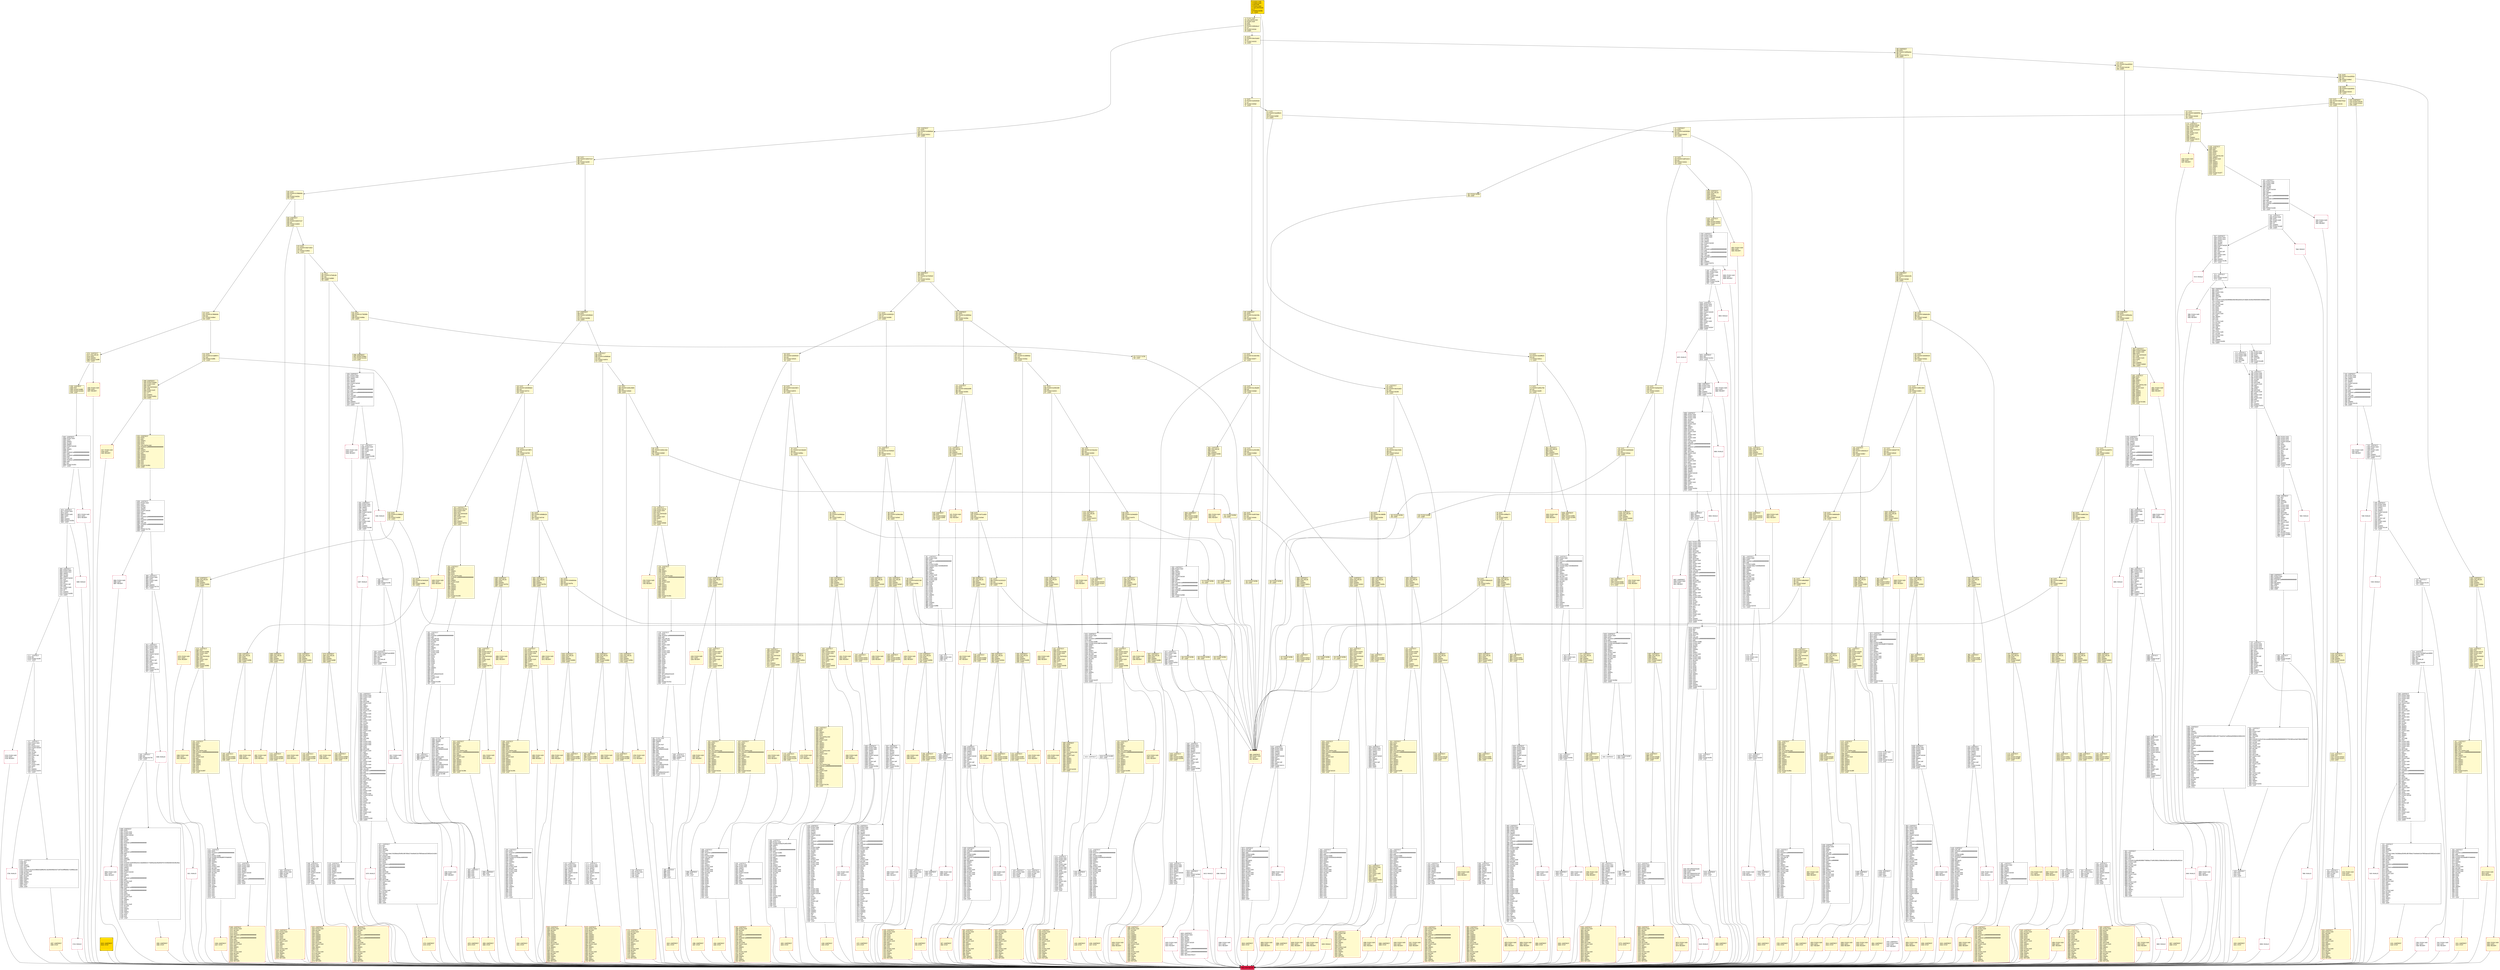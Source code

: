 digraph G {
bgcolor=transparent rankdir=UD;
node [shape=box style=filled color=black fillcolor=white fontname=arial fontcolor=black];
107 [label="107: PUSH2 0x038c\l110: JUMP\l" fillcolor=lemonchiffon ];
859 [label="859: DUP1\l860: PUSH4 0x24ebdd34\l865: EQ\l866: PUSH2 0x047b\l869: JUMPI\l" fillcolor=lemonchiffon ];
2144 [label="2144: JUMPDEST\l2145: POP\l2146: PUSH2 0x0869\l2149: PUSH2 0x13eb\l2152: JUMP\l" fillcolor=lemonchiffon ];
5471 [label="5471: JUMPDEST\l5472: MUL\l5473: OR\l5474: SWAP1\l5475: SSTORE\l5476: POP\l5477: PUSH32 0x9e17ef180bea2554f5c3fb7836e27cfee9ed413e79550adced153652e3141843\l5510: CALLER\l5511: PUSH1 0x00\l5513: PUSH1 0x40\l5515: MLOAD\l5516: DUP1\l5517: DUP4\l5518: PUSH20 0xffffffffffffffffffffffffffffffffffffffff\l5539: AND\l5540: PUSH20 0xffffffffffffffffffffffffffffffffffffffff\l5561: AND\l5562: DUP2\l5563: MSTORE\l5564: PUSH1 0x20\l5566: ADD\l5567: DUP3\l5568: DUP2\l5569: MSTORE\l5570: PUSH1 0x20\l5572: ADD\l5573: SWAP3\l5574: POP\l5575: POP\l5576: POP\l5577: PUSH1 0x40\l5579: MLOAD\l5580: DUP1\l5581: SWAP2\l5582: SUB\l5583: SWAP1\l5584: LOG1\l5585: POP\l5586: JUMP\l" ];
8721 [label="8721: POP\l8722: PUSH1 0x01\l8724: DUP1\l8725: EQ\l" ];
1744 [label="1744: JUMPDEST\l1745: PUSH2 0x0712\l1748: PUSH1 0x04\l1750: DUP1\l1751: CALLDATASIZE\l1752: SUB\l1753: PUSH1 0x20\l1755: DUP2\l1756: LT\l1757: ISZERO\l1758: PUSH2 0x06e6\l1761: JUMPI\l" fillcolor=lemonchiffon ];
6424 [label="6424: JUMPDEST\l6425: PUSH1 0x02\l6427: PUSH1 0x01\l6429: SWAP1\l6430: SLOAD\l6431: SWAP1\l6432: PUSH2 0x0100\l6435: EXP\l6436: SWAP1\l6437: DIV\l6438: PUSH1 0xff\l6440: AND\l6441: PUSH2 0x1931\l6444: JUMPI\l" ];
3891 [label="3891: JUMPDEST\l3892: PUSH1 0x40\l3894: MLOAD\l3895: DUP1\l3896: DUP3\l3897: ISZERO\l3898: ISZERO\l3899: ISZERO\l3900: ISZERO\l3901: DUP2\l3902: MSTORE\l3903: PUSH1 0x20\l3905: ADD\l3906: SWAP2\l3907: POP\l3908: POP\l3909: PUSH1 0x40\l3911: MLOAD\l3912: DUP1\l3913: SWAP2\l3914: SUB\l3915: SWAP1\l3916: RETURN\l" fillcolor=lemonchiffon shape=Msquare color=crimson ];
3777 [label="3777: JUMPDEST\l3778: CALLVALUE\l3779: DUP1\l3780: ISZERO\l3781: PUSH2 0x0ecd\l3784: JUMPI\l" fillcolor=lemonchiffon ];
1969 [label="1969: PUSH1 0x00\l1971: DUP1\l1972: REVERT\l" fillcolor=lemonchiffon shape=Msquare color=crimson ];
944 [label="944: PUSH1 0x00\l946: DUP1\l947: REVERT\l" fillcolor=lemonchiffon shape=Msquare color=crimson ];
8001 [label="8001: JUMPDEST\l8002: MUL\l8003: OR\l8004: SWAP1\l8005: SSTORE\l8006: POP\l8007: PUSH32 0x2bf1feda0062dbf8b9631889ca35774ee61fa71a095e6af4939b2b15836101fd\l8040: PUSH1 0x02\l8042: DUP1\l8043: SWAP1\l8044: SLOAD\l8045: SWAP1\l8046: PUSH2 0x0100\l8049: EXP\l8050: SWAP1\l8051: DIV\l8052: PUSH20 0xffffffffffffffffffffffffffffffffffffffff\l8073: AND\l8074: PUSH1 0x40\l8076: MLOAD\l8077: DUP1\l8078: DUP3\l8079: PUSH20 0xffffffffffffffffffffffffffffffffffffffff\l8100: AND\l8101: PUSH20 0xffffffffffffffffffffffffffffffffffffffff\l8122: AND\l8123: DUP2\l8124: MSTORE\l8125: PUSH1 0x20\l8127: ADD\l8128: SWAP2\l8129: POP\l8130: POP\l8131: PUSH1 0x40\l8133: MLOAD\l8134: DUP1\l8135: SWAP2\l8136: SUB\l8137: SWAP1\l8138: LOG1\l" ];
6258 [label="6258: JUMPDEST\l6259: PUSH1 0x00\l6261: DUP1\l6262: SWAP1\l6263: POP\l6264: CALLER\l6265: PUSH20 0xffffffffffffffffffffffffffffffffffffffff\l6286: AND\l6287: PUSH2 0x08fc\l6290: DUP3\l6291: PUSH8 0xffffffffffffffff\l6300: AND\l6301: SWAP1\l6302: DUP2\l6303: ISZERO\l6304: MUL\l6305: SWAP1\l6306: PUSH1 0x40\l6308: MLOAD\l6309: PUSH1 0x00\l6311: PUSH1 0x40\l6313: MLOAD\l6314: DUP1\l6315: DUP4\l6316: SUB\l6317: DUP2\l6318: DUP6\l6319: DUP9\l6320: DUP9\l6321: CALL\l6322: SWAP4\l6323: POP\l6324: POP\l6325: POP\l6326: POP\l6327: POP\l6328: POP\l6329: JUMP\l" ];
5287 [label="5287: INVALID\l" shape=Msquare color=crimson ];
2446 [label="2446: JUMPDEST\l2447: STOP\l" fillcolor=lemonchiffon shape=Msquare color=crimson ];
3633 [label="3633: JUMPDEST\l3634: POP\l3635: PUSH2 0x0e3a\l3638: PUSH2 0x21cb\l3641: JUMP\l" fillcolor=lemonchiffon ];
4026 [label="4026: PUSH1 0x00\l4028: DUP1\l4029: REVERT\l" shape=Msquare color=crimson ];
2921 [label="2921: JUMPDEST\l2922: POP\l2923: PUSH2 0x0b72\l2926: PUSH2 0x1b5f\l2929: JUMP\l" fillcolor=lemonchiffon ];
7782 [label="7782: JUMPDEST\l7783: PUSH1 0x00\l7785: PUSH1 0x04\l7787: PUSH1 0x00\l7789: PUSH1 0x08\l7791: SLOAD\l7792: DUP2\l7793: MSTORE\l7794: PUSH1 0x20\l7796: ADD\l7797: SWAP1\l7798: DUP2\l7799: MSTORE\l7800: PUSH1 0x20\l7802: ADD\l7803: PUSH1 0x00\l7805: SHA3\l7806: PUSH1 0x01\l7808: ADD\l7809: SLOAD\l7810: GT\l7811: ISZERO\l7812: PUSH2 0x1f22\l7815: JUMPI\l" ];
3007 [label="3007: PUSH1 0x00\l3009: DUP1\l3010: REVERT\l" fillcolor=lemonchiffon shape=Msquare color=crimson ];
7209 [label="7209: JUMPDEST\l7210: PUSH1 0x03\l7212: PUSH1 0x14\l7214: SWAP1\l7215: SLOAD\l7216: SWAP1\l7217: PUSH2 0x0100\l7220: EXP\l7221: SWAP1\l7222: DIV\l7223: PUSH1 0xff\l7225: AND\l7226: PUSH1 0x05\l7228: DUP2\l7229: GT\l7230: ISZERO\l7231: PUSH2 0x1c44\l7234: JUMPI\l" ];
2299 [label="2299: JUMPDEST\l2300: PUSH2 0x093d\l2303: PUSH1 0x04\l2305: DUP1\l2306: CALLDATASIZE\l2307: SUB\l2308: PUSH1 0x20\l2310: DUP2\l2311: LT\l2312: ISZERO\l2313: PUSH2 0x0911\l2316: JUMPI\l" fillcolor=lemonchiffon ];
690 [label="690: DUP1\l691: PUSH4 0x550c16d4\l696: EQ\l697: PUSH2 0x06d0\l700: JUMPI\l" fillcolor=lemonchiffon ];
499 [label="499: DUP1\l500: PUSH4 0x786b844b\l505: GT\l506: PUSH2 0x022e\l509: JUMPI\l" fillcolor=lemonchiffon ];
1464 [label="1464: JUMPDEST\l1465: STOP\l" fillcolor=lemonchiffon shape=Msquare color=crimson ];
6758 [label="6758: JUMPDEST\l6759: POP\l6760: POP\l6761: JUMP\l" ];
3515 [label="3515: JUMPDEST\l3516: STOP\l" fillcolor=lemonchiffon shape=Msquare fillcolor=gold ];
5260 [label="5260: INVALID\l" shape=Msquare color=crimson ];
412 [label="412: DUP1\l413: PUSH4 0x994c3bfd\l418: EQ\l419: PUSH2 0x0b01\l422: JUMPI\l" fillcolor=lemonchiffon ];
30 [label="30: DUP1\l31: PUSH4 0xbc41ab32\l36: GT\l37: PUSH2 0x0102\l40: JUMPI\l" fillcolor=lemonchiffon ];
2964 [label="2964: PUSH1 0x00\l2966: DUP1\l2967: REVERT\l" fillcolor=lemonchiffon shape=Msquare color=crimson ];
9349 [label="9349: JUMPDEST\l9350: PUSH1 0x00\l9352: DUP1\l9353: PUSH20 0xffffffffffffffffffffffffffffffffffffffff\l9374: AND\l9375: PUSH2 0x08fc\l9378: PUSH8 0x8ac7230489e80000\l9387: SWAP1\l9388: DUP2\l9389: ISZERO\l9390: MUL\l9391: SWAP1\l9392: PUSH1 0x40\l9394: MLOAD\l9395: PUSH1 0x00\l9397: PUSH1 0x40\l9399: MLOAD\l9400: DUP1\l9401: DUP4\l9402: SUB\l9403: DUP2\l9404: DUP6\l9405: DUP9\l9406: DUP9\l9407: CALL\l9408: SWAP4\l9409: POP\l9410: POP\l9411: POP\l9412: POP\l9413: ISZERO\l9414: DUP1\l9415: PUSH2 0x24d0\l9418: JUMPI\l" ];
921 [label="921: PUSH1 0x00\l923: DUP1\l924: REVERT\l" fillcolor=lemonchiffon shape=Msquare color=crimson ];
9253 [label="9253: JUMPDEST\l9254: PUSH1 0x00\l9256: DUP1\l9257: PUSH20 0xffffffffffffffffffffffffffffffffffffffff\l9278: AND\l9279: PUSH2 0x08fc\l9282: PUSH9 0x0246ddf97976680000\l9292: SWAP1\l9293: DUP2\l9294: ISZERO\l9295: MUL\l9296: SWAP1\l9297: PUSH1 0x40\l9299: MLOAD\l9300: PUSH1 0x00\l9302: PUSH1 0x40\l9304: MLOAD\l9305: DUP1\l9306: DUP4\l9307: SUB\l9308: DUP2\l9309: DUP6\l9310: DUP9\l9311: DUP9\l9312: CALL\l9313: SWAP4\l9314: POP\l9315: POP\l9316: POP\l9317: POP\l9318: PUSH2 0x246e\l9321: JUMPI\l" ];
9600 [label="9600: JUMPDEST\l9601: PUSH1 0x00\l9603: ADDRESS\l9604: PUSH20 0xffffffffffffffffffffffffffffffffffffffff\l9625: AND\l9626: BALANCE\l9627: SWAP1\l9628: POP\l9629: SWAP1\l9630: JUMP\l" ];
3998 [label="3998: PUSH1 0x00\l4000: DUP1\l4001: REVERT\l" shape=Msquare color=crimson ];
7420 [label="7420: INVALID\l" shape=Msquare color=crimson ];
8482 [label="8482: JUMPDEST\l8483: DUP1\l8484: PUSH20 0xffffffffffffffffffffffffffffffffffffffff\l8505: AND\l8506: PUSH2 0x08fc\l8509: PUSH8 0x4563918244f40000\l8518: SWAP1\l8519: DUP2\l8520: ISZERO\l8521: MUL\l8522: SWAP1\l8523: PUSH1 0x40\l8525: MLOAD\l8526: PUSH1 0x00\l8528: PUSH1 0x40\l8530: MLOAD\l8531: DUP1\l8532: DUP4\l8533: SUB\l8534: DUP2\l8535: DUP6\l8536: DUP9\l8537: DUP9\l8538: CALL\l8539: SWAP4\l8540: POP\l8541: POP\l8542: POP\l8543: POP\l8544: POP\l8545: POP\l8546: JUMP\l" ];
3610 [label="3610: JUMPDEST\l3611: POP\l3612: PUSH2 0x0e23\l3615: PUSH2 0x2163\l3618: JUMP\l" fillcolor=lemonchiffon ];
3050 [label="3050: PUSH1 0x00\l3052: DUP1\l3053: REVERT\l" fillcolor=lemonchiffon shape=Msquare color=crimson ];
9201 [label="9201: JUMPDEST\l9202: POP\l9203: PUSH2 0x23fc\l9206: JUMP\l" ];
2930 [label="2930: JUMPDEST\l2931: PUSH1 0x40\l2933: MLOAD\l2934: DUP1\l2935: DUP3\l2936: ISZERO\l2937: ISZERO\l2938: ISZERO\l2939: ISZERO\l2940: DUP2\l2941: MSTORE\l2942: PUSH1 0x20\l2944: ADD\l2945: SWAP2\l2946: POP\l2947: POP\l2948: PUSH1 0x40\l2950: MLOAD\l2951: DUP1\l2952: SWAP2\l2953: SUB\l2954: SWAP1\l2955: RETURN\l" fillcolor=lemonchiffon shape=Msquare color=crimson ];
1010 [label="1010: PUSH1 0x00\l1012: DUP1\l1013: REVERT\l" fillcolor=lemonchiffon shape=Msquare color=crimson ];
401 [label="401: DUP1\l402: PUSH4 0x93459192\l407: EQ\l408: PUSH2 0x0aea\l411: JUMPI\l" fillcolor=lemonchiffon ];
641 [label="641: DUP1\l642: PUSH4 0x58dbb19c\l647: EQ\l648: PUSH2 0x07a9\l651: JUMPI\l" fillcolor=lemonchiffon ];
145 [label="145: DUP1\l146: PUSH4 0xeb46deb8\l151: EQ\l152: PUSH2 0x0eaa\l155: JUMPI\l" fillcolor=lemonchiffon ];
450 [label="450: DUP1\l451: PUSH4 0x86d0a009\l456: EQ\l457: PUSH2 0x0a38\l460: JUMPI\l" fillcolor=lemonchiffon ];
1263 [label="1263: JUMPDEST\l1264: POP\l1265: PUSH2 0x04f8\l1268: PUSH2 0x1155\l1271: JUMP\l" fillcolor=lemonchiffon ];
8413 [label="8413: INVALID\l" shape=Msquare color=crimson ];
6753 [label="6753: JUMPDEST\l6754: PUSH1 0x00\l6756: DUP1\l6757: REVERT\l" shape=Msquare color=crimson ];
967 [label="967: PUSH1 0x00\l969: DUP1\l970: REVERT\l" fillcolor=lemonchiffon shape=Msquare color=crimson ];
281 [label="281: DUP1\l282: PUSH4 0xacd2552d\l287: EQ\l288: PUSH2 0x0be2\l291: JUMPI\l" fillcolor=lemonchiffon ];
1992 [label="1992: PUSH1 0x00\l1994: DUP1\l1995: REVERT\l" fillcolor=lemonchiffon shape=Msquare color=crimson ];
111 [label="111: JUMPDEST\l112: DUP1\l113: PUSH4 0xd43404dd\l118: EQ\l119: PUSH2 0x0e25\l122: JUMPI\l" fillcolor=lemonchiffon ];
6151 [label="6151: JUMPDEST\l6152: DUP1\l6153: PUSH20 0xffffffffffffffffffffffffffffffffffffffff\l6174: AND\l6175: PUSH2 0x08fc\l6178: PUSH9 0x0246ddf97976680000\l6188: SWAP1\l6189: DUP2\l6190: ISZERO\l6191: MUL\l6192: SWAP1\l6193: PUSH1 0x40\l6195: MLOAD\l6196: PUSH1 0x00\l6198: PUSH1 0x40\l6200: MLOAD\l6201: DUP1\l6202: DUP4\l6203: SUB\l6204: DUP2\l6205: DUP6\l6206: DUP9\l6207: DUP9\l6208: CALL\l6209: SWAP4\l6210: POP\l6211: POP\l6212: POP\l6213: POP\l6214: POP\l6215: POP\l6216: JUMP\l" ];
2794 [label="2794: JUMPDEST\l2795: CALLVALUE\l2796: DUP1\l2797: ISZERO\l2798: PUSH2 0x0af6\l2801: JUMPI\l" fillcolor=lemonchiffon ];
558 [label="558: JUMPDEST\l559: DUP1\l560: PUSH4 0x65372147\l565: EQ\l566: PUSH2 0x0829\l569: JUMPI\l" fillcolor=lemonchiffon ];
7891 [label="7891: JUMPDEST\l7892: DIV\l7893: PUSH1 0x07\l7895: DUP2\l7896: SWAP1\l7897: SSTORE\l7898: POP\l7899: PUSH32 0x1b1d7a3cceea9800960558bd09958580587d77822d91ea16a5748dc5299fa30f\l7932: PUSH1 0x08\l7934: SLOAD\l7935: PUSH1 0x07\l7937: SLOAD\l7938: PUSH1 0x40\l7940: MLOAD\l7941: DUP1\l7942: DUP4\l7943: DUP2\l7944: MSTORE\l7945: PUSH1 0x20\l7947: ADD\l7948: DUP3\l7949: DUP2\l7950: MSTORE\l7951: PUSH1 0x20\l7953: ADD\l7954: SWAP3\l7955: POP\l7956: POP\l7957: POP\l7958: PUSH1 0x40\l7960: MLOAD\l7961: DUP1\l7962: SWAP2\l7963: SUB\l7964: SWAP1\l7965: LOG1\l7966: PUSH2 0x1fcb\l7969: JUMP\l" ];
3145 [label="3145: JUMPDEST\l3146: POP\l3147: PUSH2 0x0c52\l3150: PUSH2 0x1d71\l3153: JUMP\l" fillcolor=lemonchiffon ];
4121 [label="4121: JUMPDEST\l4122: PUSH1 0x04\l4124: PUSH1 0x20\l4126: MSTORE\l4127: DUP1\l4128: PUSH1 0x00\l4130: MSTORE\l4131: PUSH1 0x40\l4133: PUSH1 0x00\l4135: SHA3\l4136: PUSH1 0x00\l4138: SWAP2\l4139: POP\l4140: SWAP1\l4141: POP\l4142: DUP1\l4143: PUSH1 0x01\l4145: ADD\l4146: SLOAD\l4147: SWAP1\l4148: POP\l4149: DUP2\l4150: JUMP\l" ];
8386 [label="8386: INVALID\l" shape=Msquare color=crimson ];
2848 [label="2848: PUSH1 0x00\l2850: DUP1\l2851: REVERT\l" fillcolor=lemonchiffon shape=Msquare color=crimson ];
1830 [label="1830: PUSH1 0x00\l1832: DUP1\l1833: REVERT\l" fillcolor=lemonchiffon shape=Msquare color=crimson ];
3878 [label="3878: PUSH1 0x00\l3880: DUP1\l3881: REVERT\l" fillcolor=lemonchiffon shape=Msquare color=crimson ];
183 [label="183: DUP1\l184: PUSH4 0xcc4bedfd\l189: EQ\l190: PUSH2 0x0da6\l193: JUMPI\l" fillcolor=lemonchiffon ];
254 [label="254: PUSH2 0x038c\l257: JUMP\l" fillcolor=lemonchiffon ];
7208 [label="7208: INVALID\l" shape=Msquare color=crimson ];
5945 [label="5945: PUSH1 0x00\l5947: DUP1\l5948: REVERT\l" shape=Msquare color=crimson ];
4109 [label="4109: JUMPDEST\l4110: PUSH1 0x06\l4112: SLOAD\l4113: DUP2\l4114: JUMP\l" ];
5757 [label="5757: JUMPDEST\l5758: MUL\l5759: OR\l5760: SWAP1\l5761: SSTORE\l5762: POP\l5763: PUSH32 0x110c2c58fa523adf6e04cc3a248340fa015271e972e26ff8e8dcc7a308ba1a3d\l5796: PUSH1 0x40\l5798: MLOAD\l5799: PUSH1 0x40\l5801: MLOAD\l5802: DUP1\l5803: SWAP2\l5804: SUB\l5805: SWAP1\l5806: LOG1\l5807: POP\l5808: JUMP\l" ];
2132 [label="2132: JUMPDEST\l2133: CALLVALUE\l2134: DUP1\l2135: ISZERO\l2136: PUSH2 0x0860\l2139: JUMPI\l" fillcolor=lemonchiffon ];
5587 [label="5587: JUMPDEST\l5588: PUSH1 0x02\l5590: DUP1\l5591: SWAP1\l5592: SLOAD\l5593: SWAP1\l5594: PUSH2 0x0100\l5597: EXP\l5598: SWAP1\l5599: DIV\l5600: PUSH20 0xffffffffffffffffffffffffffffffffffffffff\l5621: AND\l5622: PUSH20 0xffffffffffffffffffffffffffffffffffffffff\l5643: AND\l5644: CALLER\l5645: PUSH20 0xffffffffffffffffffffffffffffffffffffffff\l5666: AND\l5667: EQ\l5668: PUSH2 0x162c\l5671: JUMPI\l" ];
270 [label="270: DUP1\l271: PUSH4 0xacd2552d\l276: GT\l277: PUSH2 0x0149\l280: JUMPI\l" fillcolor=lemonchiffon ];
679 [label="679: DUP1\l680: PUSH4 0x491c5680\l685: EQ\l686: PUSH2 0x06a5\l689: JUMPI\l" fillcolor=lemonchiffon ];
5894 [label="5894: PUSH1 0x00\l5896: DUP1\l5897: REVERT\l" shape=Msquare color=crimson ];
2825 [label="2825: PUSH1 0x00\l2827: DUP1\l2828: REVERT\l" fillcolor=lemonchiffon shape=Msquare color=crimson ];
3388 [label="3388: JUMPDEST\l3389: STOP\l" fillcolor=lemonchiffon shape=Msquare color=crimson ];
2365 [label="2365: JUMPDEST\l2366: STOP\l" fillcolor=lemonchiffon shape=Msquare color=crimson ];
5288 [label="5288: JUMPDEST\l5289: EQ\l5290: PUSH2 0x14b2\l5293: JUMPI\l" ];
1553 [label="1553: JUMPDEST\l1554: CALLVALUE\l1555: DUP1\l1556: ISZERO\l1557: PUSH2 0x061d\l1560: JUMPI\l" fillcolor=lemonchiffon ];
3855 [label="3855: PUSH1 0x00\l3857: DUP1\l3858: REVERT\l" fillcolor=lemonchiffon shape=Msquare color=crimson ];
826 [label="826: DUP1\l827: PUSH4 0x1d0806ae\l832: EQ\l833: PUSH2 0x03ea\l836: JUMPI\l" fillcolor=lemonchiffon ];
216 [label="216: PUSH2 0x038c\l219: JUMP\l" fillcolor=lemonchiffon ];
739 [label="739: DUP1\l740: PUSH4 0x3e153b71\l745: EQ\l746: PUSH2 0x0576\l749: JUMPI\l" fillcolor=lemonchiffon ];
4589 [label="4589: JUMPDEST\l4590: DUP1\l4591: PUSH20 0xffffffffffffffffffffffffffffffffffffffff\l4612: AND\l4613: PUSH2 0x08fc\l4616: CALLVALUE\l4617: SWAP1\l4618: DUP2\l4619: ISZERO\l4620: MUL\l4621: SWAP1\l4622: PUSH1 0x40\l4624: MLOAD\l4625: PUSH1 0x00\l4627: PUSH1 0x40\l4629: MLOAD\l4630: DUP1\l4631: DUP4\l4632: SUB\l4633: DUP2\l4634: DUP6\l4635: DUP9\l4636: DUP9\l4637: CALL\l4638: SWAP4\l4639: POP\l4640: POP\l4641: POP\l4642: POP\l4643: POP\l4644: POP\l4645: JUMP\l" ];
1295 [label="1295: JUMPDEST\l1296: PUSH1 0x40\l1298: MLOAD\l1299: DUP1\l1300: DUP3\l1301: DUP2\l1302: MSTORE\l1303: PUSH1 0x20\l1305: ADD\l1306: SWAP2\l1307: POP\l1308: POP\l1309: PUSH1 0x40\l1311: MLOAD\l1312: DUP1\l1313: SWAP2\l1314: SUB\l1315: SWAP1\l1316: RETURN\l" fillcolor=lemonchiffon shape=Msquare color=crimson ];
7773 [label="7773: JUMPDEST\l7774: PUSH1 0x00\l7776: PUSH1 0x08\l7778: DUP2\l7779: SWAP1\l7780: SSTORE\l7781: POP\l" ];
925 [label="925: JUMPDEST\l926: POP\l927: PUSH2 0x03a6\l930: PUSH2 0x0f4d\l933: JUMP\l" fillcolor=lemonchiffon ];
1888 [label="1888: PUSH1 0x00\l1890: DUP1\l1891: REVERT\l" fillcolor=lemonchiffon shape=Msquare color=crimson ];
2917 [label="2917: PUSH1 0x00\l2919: DUP1\l2920: REVERT\l" fillcolor=lemonchiffon shape=Msquare color=crimson ];
3506 [label="3506: JUMPDEST\l3507: POP\l3508: PUSH2 0x0dbb\l3511: PUSH2 0x205c\l3514: JUMP\l" fillcolor=lemonchiffon ];
4586 [label="4586: JUMPDEST\l4587: POP\l4588: JUMP\l" ];
2852 [label="2852: JUMPDEST\l2853: POP\l2854: PUSH2 0x0b2d\l2857: PUSH2 0x1a11\l2860: JUMP\l" fillcolor=lemonchiffon ];
476 [label="476: JUMPDEST\l477: DUP1\l478: PUSH4 0x45bf84a8\l483: GT\l484: PUSH2 0x02c1\l487: JUMPI\l" fillcolor=lemonchiffon ];
1911 [label="1911: PUSH1 0x00\l1913: DUP1\l1914: REVERT\l" fillcolor=lemonchiffon shape=Msquare color=crimson ];
7236 [label="7236: JUMPDEST\l7237: EQ\l7238: PUSH2 0x1c4e\l7241: JUMPI\l" ];
3847 [label="3847: JUMPDEST\l3848: CALLVALUE\l3849: DUP1\l3850: ISZERO\l3851: PUSH2 0x0f13\l3854: JUMPI\l" fillcolor=lemonchiffon ];
1045 [label="1045: JUMPDEST\l1046: CALLVALUE\l1047: DUP1\l1048: ISZERO\l1049: PUSH2 0x0421\l1052: JUMPI\l" fillcolor=lemonchiffon ];
8143 [label="8143: JUMPDEST\l8144: PUSH1 0x0f\l8146: PUSH1 0x01\l8148: SWAP1\l8149: SLOAD\l8150: SWAP1\l8151: PUSH2 0x0100\l8154: EXP\l8155: SWAP1\l8156: DIV\l8157: PUSH20 0xffffffffffffffffffffffffffffffffffffffff\l8178: AND\l8179: DUP2\l8180: JUMP\l" ];
5717 [label="5717: JUMPDEST\l5718: EQ\l5719: PUSH2 0x165f\l5722: JUMPI\l" ];
1396 [label="1396: JUMPDEST\l1397: STOP\l" fillcolor=lemonchiffon shape=Msquare color=crimson ];
2881 [label="2881: PUSH1 0x00\l2883: DUP1\l2884: REVERT\l" fillcolor=lemonchiffon shape=Msquare color=crimson ];
5939 [label="5939: JUMPDEST\l5940: EQ\l5941: PUSH2 0x173d\l5944: JUMPI\l" ];
156 [label="156: PUSH2 0x038c\l159: JUMP\l" fillcolor=lemonchiffon ];
194 [label="194: DUP1\l195: PUSH4 0xcf43199b\l200: EQ\l201: PUSH2 0x0dbd\l204: JUMPI\l" fillcolor=lemonchiffon ];
3766 [label="3766: JUMPDEST\l3767: POP\l3768: PUSH2 0x0ebf\l3771: PUSH2 0x2425\l3774: JUMP\l" fillcolor=lemonchiffon ];
7235 [label="7235: INVALID\l" shape=Msquare color=crimson ];
9322 [label="9322: PUSH2 0x246f\l9325: JUMP\l" ];
41 [label="41: DUP1\l42: PUSH4 0xd43404dd\l47: GT\l48: PUSH2 0x00a0\l51: JUMPI\l" fillcolor=lemonchiffon ];
750 [label="750: DUP1\l751: PUSH4 0x4136a5d0\l756: EQ\l757: PUSH2 0x05ba\l760: JUMPI\l" fillcolor=lemonchiffon ];
3220 [label="3220: JUMPDEST\l3221: STOP\l" fillcolor=lemonchiffon shape=Msquare color=crimson ];
4995 [label="4995: JUMPDEST\l4996: PUSH1 0x60\l4998: SWAP2\l4999: POP\l" ];
848 [label="848: DUP1\l849: PUSH4 0x216ea3a2\l854: EQ\l855: PUSH2 0x0464\l858: JUMPI\l" fillcolor=lemonchiffon ];
5676 [label="5676: JUMPDEST\l5677: PUSH1 0x02\l5679: DUP1\l5680: PUSH1 0x05\l5682: DUP2\l5683: GT\l5684: ISZERO\l5685: PUSH2 0x163a\l5688: JUMPI\l" ];
7761 [label="7761: PUSH1 0x01\l7763: PUSH1 0x08\l7765: DUP2\l7766: SWAP1\l7767: SSTORE\l7768: POP\l7769: PUSH2 0x1e66\l7772: JUMP\l" ];
5118 [label="5118: JUMPDEST\l5119: PUSH1 0x00\l5121: PUSH1 0x01\l5123: SWAP1\l5124: SLOAD\l5125: SWAP1\l5126: PUSH2 0x0100\l5129: EXP\l5130: SWAP1\l5131: DIV\l5132: PUSH20 0xffffffffffffffffffffffffffffffffffffffff\l5153: AND\l5154: DUP2\l5155: JUMP\l" ];
3859 [label="3859: JUMPDEST\l3860: POP\l3861: PUSH2 0x0f1c\l3864: PUSH2 0x24dd\l3867: JUMP\l" fillcolor=lemonchiffon ];
1709 [label="1709: PUSH1 0x00\l1711: DUP1\l1712: REVERT\l" fillcolor=lemonchiffon shape=Msquare color=crimson ];
8877 [label="8877: PUSH1 0x00\l8879: DUP1\l8880: REVERT\l" shape=Msquare color=crimson ];
2101 [label="2101: JUMPDEST\l2102: POP\l2103: PUSH2 0x083e\l2106: PUSH2 0x13e5\l2109: JUMP\l" fillcolor=lemonchiffon ];
1996 [label="1996: JUMPDEST\l1997: DUP2\l1998: ADD\l1999: SWAP1\l2000: DUP1\l2001: DUP1\l2002: CALLDATALOAD\l2003: PUSH20 0xffffffffffffffffffffffffffffffffffffffff\l2024: AND\l2025: SWAP1\l2026: PUSH1 0x20\l2028: ADD\l2029: SWAP1\l2030: SWAP3\l2031: SWAP2\l2032: SWAP1\l2033: POP\l2034: POP\l2035: POP\l2036: PUSH2 0x1391\l2039: JUMP\l" fillcolor=lemonchiffon ];
390 [label="390: DUP1\l391: PUSH4 0x8da5cb5b\l396: EQ\l397: PUSH2 0x0a93\l400: JUMPI\l" fillcolor=lemonchiffon ];
3762 [label="3762: PUSH1 0x00\l3764: DUP1\l3765: REVERT\l" fillcolor=lemonchiffon shape=Msquare color=crimson ];
3529 [label="3529: JUMPDEST\l3530: POP\l3531: PUSH2 0x0e0c\l3534: PUSH1 0x04\l3536: DUP1\l3537: CALLDATASIZE\l3538: SUB\l3539: PUSH1 0x20\l3541: DUP2\l3542: LT\l3543: ISZERO\l3544: PUSH2 0x0de0\l3547: JUMPI\l" fillcolor=lemonchiffon ];
667 [label="667: JUMPDEST\l668: DUP1\l669: PUSH4 0x45bf84a8\l674: EQ\l675: PUSH2 0x0676\l678: JUMPI\l" fillcolor=lemonchiffon ];
3656 [label="3656: JUMPDEST\l3657: POP\l3658: PUSH2 0x0e51\l3661: PUSH2 0x2223\l3664: JUMP\l" fillcolor=lemonchiffon ];
3176 [label="3176: JUMPDEST\l3177: PUSH2 0x0c94\l3180: PUSH1 0x04\l3182: DUP1\l3183: CALLDATASIZE\l3184: SUB\l3185: PUSH1 0x20\l3187: DUP2\l3188: LT\l3189: ISZERO\l3190: PUSH2 0x0c7e\l3193: JUMPI\l" fillcolor=lemonchiffon ];
2806 [label="2806: JUMPDEST\l2807: POP\l2808: PUSH2 0x0aff\l2811: PUSH2 0x1918\l2814: JUMP\l" fillcolor=lemonchiffon ];
6743 [label="6743: PUSH1 0x01\l6745: DUP3\l6746: ADD\l6747: SWAP2\l6748: POP\l6749: PUSH2 0x1a66\l6752: JUMP\l" ];
374 [label="374: PUSH2 0x038c\l377: JUMP\l" fillcolor=lemonchiffon ];
7537 [label="7537: JUMPDEST\l7538: PUSH1 0x01\l7540: SLOAD\l7541: DUP2\l7542: JUMP\l" ];
341 [label="341: DUP1\l342: PUSH4 0xa3afd701\l347: EQ\l348: PUSH2 0x0b5d\l351: JUMPI\l" fillcolor=lemonchiffon ];
325 [label="325: PUSH2 0x038c\l328: JUMP\l" fillcolor=lemonchiffon ];
5261 [label="5261: JUMPDEST\l5262: PUSH1 0x03\l5264: PUSH1 0x14\l5266: SWAP1\l5267: SLOAD\l5268: SWAP1\l5269: PUSH2 0x0100\l5272: EXP\l5273: SWAP1\l5274: DIV\l5275: PUSH1 0xff\l5277: AND\l5278: PUSH1 0x05\l5280: DUP2\l5281: GT\l5282: ISZERO\l5283: PUSH2 0x14a8\l5286: JUMPI\l" ];
6449 [label="6449: JUMPDEST\l6450: CALLER\l6451: PUSH20 0xffffffffffffffffffffffffffffffffffffffff\l6472: AND\l6473: PUSH2 0x08fc\l6476: ADDRESS\l6477: PUSH20 0xffffffffffffffffffffffffffffffffffffffff\l6498: AND\l6499: BALANCE\l6500: SWAP1\l6501: DUP2\l6502: ISZERO\l6503: MUL\l6504: SWAP1\l6505: PUSH1 0x40\l6507: MLOAD\l6508: PUSH1 0x00\l6510: PUSH1 0x40\l6512: MLOAD\l6513: DUP1\l6514: DUP4\l6515: SUB\l6516: DUP2\l6517: DUP6\l6518: DUP9\l6519: DUP9\l6520: CALL\l6521: SWAP4\l6522: POP\l6523: POP\l6524: POP\l6525: POP\l6526: POP\l6527: JUMP\l" ];
5156 [label="5156: JUMPDEST\l5157: PUSH1 0x03\l5159: PUSH1 0x00\l5161: SWAP1\l5162: SLOAD\l5163: SWAP1\l5164: PUSH2 0x0100\l5167: EXP\l5168: SWAP1\l5169: DIV\l5170: PUSH20 0xffffffffffffffffffffffffffffffffffffffff\l5191: AND\l5192: PUSH20 0xffffffffffffffffffffffffffffffffffffffff\l5213: AND\l5214: CALLER\l5215: PUSH20 0xffffffffffffffffffffffffffffffffffffffff\l5236: AND\l5237: EQ\l5238: ISZERO\l5239: PUSH2 0x147f\l5242: JUMPI\l" ];
592 [label="592: DUP1\l593: PUSH4 0x7782090b\l598: EQ\l599: PUSH2 0x08da\l602: JUMPI\l" fillcolor=lemonchiffon ];
2715 [label="2715: PUSH1 0x00\l2717: DUP1\l2718: REVERT\l" fillcolor=lemonchiffon shape=Msquare color=crimson ];
3688 [label="3688: JUMPDEST\l3689: PUSH1 0x40\l3691: MLOAD\l3692: DUP1\l3693: DUP3\l3694: PUSH20 0xffffffffffffffffffffffffffffffffffffffff\l3715: AND\l3716: PUSH20 0xffffffffffffffffffffffffffffffffffffffff\l3737: AND\l3738: DUP2\l3739: MSTORE\l3740: PUSH1 0x20\l3742: ADD\l3743: SWAP2\l3744: POP\l3745: POP\l3746: PUSH1 0x40\l3748: MLOAD\l3749: DUP1\l3750: SWAP2\l3751: SUB\l3752: SWAP1\l3753: RETURN\l" fillcolor=lemonchiffon shape=Msquare color=crimson ];
9215 [label="9215: JUMPDEST\l9216: PUSH1 0x0d\l9218: PUSH1 0x01\l9220: SWAP1\l9221: SLOAD\l9222: SWAP1\l9223: PUSH2 0x0100\l9226: EXP\l9227: SWAP1\l9228: DIV\l9229: PUSH20 0xffffffffffffffffffffffffffffffffffffffff\l9250: AND\l9251: DUP2\l9252: JUMP\l" ];
3427 [label="3427: JUMPDEST\l3428: PUSH1 0xff\l3430: AND\l3431: DUP2\l3432: MSTORE\l3433: PUSH1 0x20\l3435: ADD\l3436: SWAP2\l3437: POP\l3438: POP\l3439: PUSH1 0x40\l3441: MLOAD\l3442: DUP1\l3443: SWAP2\l3444: SUB\l3445: SWAP1\l3446: RETURN\l" fillcolor=lemonchiffon shape=Msquare color=crimson ];
1762 [label="1762: PUSH1 0x00\l1764: DUP1\l1765: REVERT\l" fillcolor=lemonchiffon shape=Msquare color=crimson ];
438 [label="438: JUMPDEST\l439: DUP1\l440: PUSH4 0x85e9aca7\l445: EQ\l446: PUSH2 0x09e7\l449: JUMPI\l" fillcolor=lemonchiffon ];
5099 [label="5099: JUMPDEST\l5100: PUSH1 0x0f\l5102: PUSH1 0x00\l5104: SWAP1\l5105: SLOAD\l5106: SWAP1\l5107: PUSH2 0x0100\l5110: EXP\l5111: SWAP1\l5112: DIV\l5113: PUSH1 0xff\l5115: AND\l5116: DUP2\l5117: JUMP\l" ];
7673 [label="7673: INVALID\l" shape=Msquare color=crimson ];
2448 [label="2448: JUMPDEST\l2449: CALLVALUE\l2450: DUP1\l2451: ISZERO\l2452: PUSH2 0x099c\l2455: JUMPI\l" fillcolor=lemonchiffon ];
329 [label="329: JUMPDEST\l330: DUP1\l331: PUSH4 0x9f4ba0ee\l336: EQ\l337: PUSH2 0x0b2f\l340: JUMPI\l" fillcolor=lemonchiffon ];
6255 [label="6255: JUMPDEST\l6256: POP\l6257: JUMP\l" ];
2829 [label="2829: JUMPDEST\l2830: POP\l2831: PUSH2 0x0b16\l2834: PUSH2 0x1980\l2837: JUMP\l" fillcolor=lemonchiffon ];
9327 [label="9327: JUMPDEST\l9328: POP\l9329: JUMP\l" ];
1565 [label="1565: JUMPDEST\l1566: POP\l1567: PUSH2 0x0674\l1570: PUSH1 0x04\l1572: DUP1\l1573: CALLDATASIZE\l1574: SUB\l1575: PUSH1 0x60\l1577: DUP2\l1578: LT\l1579: ISZERO\l1580: PUSH2 0x0634\l1583: JUMPI\l" fillcolor=lemonchiffon ];
1701 [label="1701: JUMPDEST\l1702: CALLVALUE\l1703: DUP1\l1704: ISZERO\l1705: PUSH2 0x06b1\l1708: JUMPI\l" fillcolor=lemonchiffon ];
7970 [label="7970: JUMPDEST\l7971: PUSH1 0x05\l7973: PUSH1 0x03\l7975: PUSH1 0x14\l7977: PUSH2 0x0100\l7980: EXP\l7981: DUP2\l7982: SLOAD\l7983: DUP2\l7984: PUSH1 0xff\l7986: MUL\l7987: NOT\l7988: AND\l7989: SWAP1\l7990: DUP4\l7991: PUSH1 0x05\l7993: DUP2\l7994: GT\l7995: ISZERO\l7996: PUSH2 0x1f41\l7999: JUMPI\l" ];
7816 [label="7816: PUSH1 0x04\l7818: PUSH1 0x03\l7820: PUSH1 0x14\l7822: PUSH2 0x0100\l7825: EXP\l7826: DUP2\l7827: SLOAD\l7828: DUP2\l7829: PUSH1 0xff\l7831: MUL\l7832: NOT\l7833: AND\l7834: SWAP1\l7835: DUP4\l7836: PUSH1 0x05\l7838: DUP2\l7839: GT\l7840: ISZERO\l7841: PUSH2 0x1ea6\l7844: JUMPI\l" ];
6899 [label="6899: PUSH1 0x00\l6901: DUP1\l6902: REVERT\l" shape=Msquare color=crimson ];
9124 [label="9124: JUMPDEST\l9125: MUL\l9126: OR\l9127: SWAP1\l9128: SSTORE\l9129: POP\l9130: CALLER\l9131: PUSH20 0xffffffffffffffffffffffffffffffffffffffff\l9152: AND\l9153: PUSH2 0x08fc\l9156: PUSH1 0x07\l9158: SLOAD\l9159: SWAP1\l9160: DUP2\l9161: ISZERO\l9162: MUL\l9163: SWAP1\l9164: PUSH1 0x40\l9166: MLOAD\l9167: PUSH1 0x00\l9169: PUSH1 0x40\l9171: MLOAD\l9172: DUP1\l9173: DUP4\l9174: SUB\l9175: DUP2\l9176: DUP6\l9177: DUP9\l9178: DUP9\l9179: CALL\l9180: SWAP4\l9181: POP\l9182: POP\l9183: POP\l9184: POP\l9185: ISZERO\l9186: DUP1\l9187: ISZERO\l9188: PUSH2 0x23f1\l9191: JUMPI\l" ];
1654 [label="1654: JUMPDEST\l1655: CALLVALUE\l1656: DUP1\l1657: ISZERO\l1658: PUSH2 0x0682\l1661: JUMPI\l" fillcolor=lemonchiffon ];
2802 [label="2802: PUSH1 0x00\l2804: DUP1\l2805: REVERT\l" fillcolor=lemonchiffon shape=Msquare color=crimson ];
96 [label="96: DUP1\l97: PUSH4 0xf8a3a102\l102: EQ\l103: PUSH2 0x0f1e\l106: JUMPI\l" fillcolor=lemonchiffon ];
63 [label="63: DUP1\l64: PUSH4 0xee89bcfc\l69: EQ\l70: PUSH2 0x0ec1\l73: JUMPI\l" fillcolor=lemonchiffon ];
3832 [label="3832: PUSH1 0x00\l3834: DUP1\l3835: REVERT\l" fillcolor=lemonchiffon shape=Msquare color=crimson ];
5247 [label="5247: JUMPDEST\l5248: PUSH1 0x02\l5250: DUP1\l5251: PUSH1 0x05\l5253: DUP2\l5254: GT\l5255: ISZERO\l5256: PUSH2 0x148d\l5259: JUMPI\l" ];
1226 [label="1226: JUMPDEST\l1227: STOP\l" fillcolor=lemonchiffon shape=Msquare color=crimson ];
8246 [label="8246: JUMPDEST\l8247: PUSH1 0x03\l8249: PUSH1 0x14\l8251: SWAP1\l8252: SLOAD\l8253: SWAP1\l8254: PUSH2 0x0100\l8257: EXP\l8258: SWAP1\l8259: DIV\l8260: PUSH1 0xff\l8262: AND\l8263: DUP2\l8264: JUMP\l" ];
6848 [label="6848: PUSH1 0x00\l6850: DUP1\l6851: REVERT\l" shape=Msquare color=crimson ];
7646 [label="7646: INVALID\l" shape=Msquare color=crimson ];
8572 [label="8572: JUMPDEST\l8573: CALLER\l8574: PUSH20 0xffffffffffffffffffffffffffffffffffffffff\l8595: AND\l8596: PUSH2 0x08fc\l8599: ADDRESS\l8600: PUSH20 0xffffffffffffffffffffffffffffffffffffffff\l8621: AND\l8622: BALANCE\l8623: SWAP1\l8624: DUP2\l8625: ISZERO\l8626: MUL\l8627: SWAP1\l8628: PUSH1 0x40\l8630: MLOAD\l8631: PUSH1 0x00\l8633: PUSH1 0x40\l8635: MLOAD\l8636: DUP1\l8637: DUP4\l8638: SUB\l8639: DUP2\l8640: DUP6\l8641: DUP9\l8642: DUP9\l8643: CALL\l8644: SWAP4\l8645: POP\l8646: POP\l8647: POP\l8648: POP\l8649: POP\l8650: JUMP\l" ];
2817 [label="2817: JUMPDEST\l2818: CALLVALUE\l2819: DUP1\l2820: ISZERO\l2821: PUSH2 0x0b0d\l2824: JUMPI\l" fillcolor=lemonchiffon ];
2719 [label="2719: JUMPDEST\l2720: POP\l2721: PUSH2 0x0aa8\l2724: PUSH2 0x18f3\l2727: JUMP\l" fillcolor=lemonchiffon ];
3785 [label="3785: PUSH1 0x00\l3787: DUP1\l3788: REVERT\l" fillcolor=lemonchiffon shape=Msquare color=crimson ];
4318 [label="4318: JUMPDEST\l4319: PUSH1 0x0b\l4321: PUSH1 0x01\l4323: SWAP1\l4324: SLOAD\l4325: SWAP1\l4326: PUSH2 0x0100\l4329: EXP\l4330: SWAP1\l4331: DIV\l4332: PUSH20 0xffffffffffffffffffffffffffffffffffffffff\l4353: AND\l4354: PUSH20 0xffffffffffffffffffffffffffffffffffffffff\l4375: AND\l4376: PUSH2 0x08fc\l4379: PUSH1 0x0c\l4381: SLOAD\l4382: SWAP1\l4383: DUP2\l4384: ISZERO\l4385: MUL\l4386: SWAP1\l4387: PUSH1 0x40\l4389: MLOAD\l4390: PUSH1 0x00\l4392: PUSH1 0x40\l4394: MLOAD\l4395: DUP1\l4396: DUP4\l4397: SUB\l4398: DUP2\l4399: DUP6\l4400: DUP9\l4401: DUP9\l4402: CALL\l4403: SWAP4\l4404: POP\l4405: POP\l4406: POP\l4407: POP\l4408: POP\l4409: PUSH1 0x01\l4411: PUSH1 0x0b\l4413: PUSH1 0x00\l4415: PUSH2 0x0100\l4418: EXP\l4419: DUP2\l4420: SLOAD\l4421: DUP2\l4422: PUSH1 0xff\l4424: MUL\l4425: NOT\l4426: AND\l4427: SWAP1\l4428: DUP4\l4429: ISZERO\l4430: ISZERO\l4431: MUL\l4432: OR\l4433: SWAP1\l4434: SSTORE\l4435: POP\l4436: JUMP\l" ];
1272 [label="1272: JUMPDEST\l1273: STOP\l" fillcolor=lemonchiffon shape=Msquare color=crimson ];
2297 [label="2297: JUMPDEST\l2298: STOP\l" fillcolor=lemonchiffon shape=Msquare color=crimson ];
8739 [label="8739: JUMPDEST\l8740: PUSH1 0x03\l8742: PUSH1 0x00\l8744: SWAP1\l8745: SLOAD\l8746: SWAP1\l8747: PUSH2 0x0100\l8750: EXP\l8751: SWAP1\l8752: DIV\l8753: PUSH20 0xffffffffffffffffffffffffffffffffffffffff\l8774: AND\l8775: PUSH20 0xffffffffffffffffffffffffffffffffffffffff\l8796: AND\l8797: CALLER\l8798: PUSH20 0xffffffffffffffffffffffffffffffffffffffff\l8819: AND\l8820: EQ\l8821: ISZERO\l8822: PUSH2 0x227e\l8825: JUMPI\l" ];
619 [label="619: DUP1\l620: PUSH4 0x55390eb3\l625: EQ\l626: PUSH2 0x0714\l629: JUMPI\l" fillcolor=lemonchiffon ];
2968 [label="2968: JUMPDEST\l2969: POP\l2970: PUSH2 0x0ba1\l2973: PUSH2 0x1b72\l2976: JUMP\l" fillcolor=lemonchiffon ];
1249 [label="1249: JUMPDEST\l1250: STOP\l" fillcolor=lemonchiffon shape=Msquare color=crimson ];
2274 [label="2274: JUMPDEST\l2275: STOP\l" fillcolor=lemonchiffon shape=Msquare color=crimson ];
886 [label="886: DUP1\l887: PUSH4 0x071ceb64\l892: EQ\l893: PUSH2 0x03a8\l896: JUMPI\l" fillcolor=lemonchiffon ];
9463 [label="9463: JUMPDEST\l9464: PUSH1 0x0d\l9466: PUSH1 0x01\l9468: SWAP1\l9469: SLOAD\l9470: SWAP1\l9471: PUSH2 0x0100\l9474: EXP\l9475: SWAP1\l9476: DIV\l9477: PUSH20 0xffffffffffffffffffffffffffffffffffffffff\l9498: AND\l9499: PUSH20 0xffffffffffffffffffffffffffffffffffffffff\l9520: AND\l9521: PUSH2 0x08fc\l9524: PUSH1 0x0e\l9526: SLOAD\l9527: SWAP1\l9528: DUP2\l9529: ISZERO\l9530: MUL\l9531: SWAP1\l9532: PUSH1 0x40\l9534: MLOAD\l9535: PUSH1 0x00\l9537: PUSH1 0x40\l9539: MLOAD\l9540: DUP1\l9541: DUP4\l9542: SUB\l9543: DUP2\l9544: DUP6\l9545: DUP9\l9546: DUP9\l9547: CALL\l9548: SWAP4\l9549: POP\l9550: POP\l9551: POP\l9552: POP\l9553: POP\l9554: PUSH1 0x01\l9556: PUSH1 0x0d\l9558: PUSH1 0x00\l9560: PUSH2 0x0100\l9563: EXP\l9564: DUP2\l9565: SLOAD\l9566: DUP2\l9567: PUSH1 0xff\l9569: MUL\l9570: NOT\l9571: AND\l9572: SWAP1\l9573: DUP4\l9574: ISZERO\l9575: ISZERO\l9576: MUL\l9577: OR\l9578: SWAP1\l9579: SSTORE\l9580: POP\l9581: JUMP\l" ];
9330 [label="9330: JUMPDEST\l9331: PUSH1 0x02\l9333: PUSH1 0x00\l9335: SWAP1\l9336: SLOAD\l9337: SWAP1\l9338: PUSH2 0x0100\l9341: EXP\l9342: SWAP1\l9343: DIV\l9344: PUSH1 0xff\l9346: AND\l9347: DUP2\l9348: JUMP\l" ];
1834 [label="1834: JUMPDEST\l1835: DUP2\l1836: ADD\l1837: SWAP1\l1838: DUP1\l1839: DUP1\l1840: CALLDATALOAD\l1841: PUSH20 0xffffffffffffffffffffffffffffffffffffffff\l1862: AND\l1863: SWAP1\l1864: PUSH1 0x20\l1866: ADD\l1867: SWAP1\l1868: SWAP3\l1869: SWAP2\l1870: SWAP1\l1871: POP\l1872: POP\l1873: POP\l1874: PUSH2 0x1325\l1877: JUMP\l" fillcolor=lemonchiffon ];
4857 [label="4857: PUSH1 0x40\l4859: MLOAD\l4860: SWAP2\l4861: POP\l4862: PUSH1 0x1f\l4864: NOT\l4865: PUSH1 0x3f\l4867: RETURNDATASIZE\l4868: ADD\l4869: AND\l4870: DUP3\l4871: ADD\l4872: PUSH1 0x40\l4874: MSTORE\l4875: RETURNDATASIZE\l4876: DUP3\l4877: MSTORE\l4878: RETURNDATASIZE\l4879: PUSH1 0x00\l4881: PUSH1 0x20\l4883: DUP5\l4884: ADD\l4885: RETURNDATACOPY\l4886: PUSH2 0x131f\l4889: JUMP\l" ];
8139 [label="8139: JUMPDEST\l8140: POP\l8141: POP\l8142: JUMP\l" ];
160 [label="160: JUMPDEST\l161: DUP1\l162: PUSH4 0xc4a5159a\l167: GT\l168: PUSH2 0x00dc\l171: JUMPI\l" fillcolor=lemonchiffon ];
303 [label="303: DUP1\l304: PUSH4 0xbb2754ad\l309: EQ\l310: PUSH2 0x0c3d\l313: JUMPI\l" fillcolor=lemonchiffon ];
7543 [label="7543: JUMPDEST\l7544: PUSH1 0x03\l7546: PUSH1 0x00\l7548: SWAP1\l7549: SLOAD\l7550: SWAP1\l7551: PUSH2 0x0100\l7554: EXP\l7555: SWAP1\l7556: DIV\l7557: PUSH20 0xffffffffffffffffffffffffffffffffffffffff\l7578: AND\l7579: PUSH20 0xffffffffffffffffffffffffffffffffffffffff\l7600: AND\l7601: CALLER\l7602: PUSH20 0xffffffffffffffffffffffffffffffffffffffff\l7623: AND\l7624: EQ\l7625: PUSH2 0x1dd1\l7628: JUMPI\l" ];
8265 [label="8265: JUMPDEST\l8266: PUSH1 0x0b\l8268: PUSH1 0x00\l8270: SWAP1\l8271: SLOAD\l8272: SWAP1\l8273: PUSH2 0x0100\l8276: EXP\l8277: SWAP1\l8278: DIV\l8279: PUSH1 0xff\l8281: AND\l8282: DUP2\l8283: JUMP\l" ];
7195 [label="7195: JUMPDEST\l7196: PUSH1 0x02\l7198: DUP1\l7199: PUSH1 0x05\l7201: DUP2\l7202: GT\l7203: ISZERO\l7204: PUSH2 0x1c29\l7207: JUMPI\l" ];
908 [label="908: JUMPDEST\l909: PUSH1 0x00\l911: DUP1\l912: REVERT\l" fillcolor=lemonchiffon shape=Msquare color=crimson ];
5672 [label="5672: PUSH1 0x00\l5674: DUP1\l5675: REVERT\l" shape=Msquare color=crimson ];
3987 [label="3987: POP\l3988: PUSH1 0x01\l3990: DUP1\l3991: EQ\l" ];
352 [label="352: DUP1\l353: PUSH4 0xa6b513ee\l358: EQ\l359: PUSH2 0x0b8c\l362: JUMPI\l" fillcolor=lemonchiffon ];
3629 [label="3629: PUSH1 0x00\l3631: DUP1\l3632: REVERT\l" fillcolor=lemonchiffon shape=Msquare color=crimson ];
1478 [label="1478: JUMPDEST\l1479: POP\l1480: PUSH2 0x05cf\l1483: PUSH2 0x1226\l1486: JUMP\l" fillcolor=lemonchiffon ];
4901 [label="4901: JUMPDEST\l4902: DUP1\l4903: PUSH20 0xffffffffffffffffffffffffffffffffffffffff\l4924: AND\l4925: CALLVALUE\l4926: PUSH1 0x40\l4928: MLOAD\l4929: DUP1\l4930: PUSH1 0x00\l4932: ADD\l4933: SWAP1\l4934: POP\l4935: PUSH1 0x00\l4937: PUSH1 0x40\l4939: MLOAD\l4940: DUP1\l4941: DUP4\l4942: SUB\l4943: DUP2\l4944: DUP6\l4945: DUP8\l4946: GAS\l4947: CALL\l4948: SWAP3\l4949: POP\l4950: POP\l4951: POP\l4952: RETURNDATASIZE\l4953: DUP1\l4954: PUSH1 0x00\l4956: DUP2\l4957: EQ\l4958: PUSH2 0x1383\l4961: JUMPI\l" ];
2110 [label="2110: JUMPDEST\l2111: PUSH1 0x40\l2113: MLOAD\l2114: DUP1\l2115: DUP3\l2116: DUP2\l2117: MSTORE\l2118: PUSH1 0x20\l2120: ADD\l2121: SWAP2\l2122: POP\l2123: POP\l2124: PUSH1 0x40\l2126: MLOAD\l2127: DUP1\l2128: SWAP2\l2129: SUB\l2130: SWAP1\l2131: RETURN\l" fillcolor=lemonchiffon shape=Msquare color=crimson ];
378 [label="378: JUMPDEST\l379: DUP1\l380: PUSH4 0x8da5cb5b\l385: GT\l386: PUSH2 0x01b6\l389: JUMPI\l" fillcolor=lemonchiffon ];
1584 [label="1584: PUSH1 0x00\l1586: DUP1\l1587: REVERT\l" fillcolor=lemonchiffon shape=Msquare color=crimson ];
8726 [label="8726: JUMPDEST\l8727: ISZERO\l8728: PUSH2 0x2220\l8731: JUMPI\l" ];
2707 [label="2707: JUMPDEST\l2708: CALLVALUE\l2709: DUP1\l2710: ISZERO\l2711: PUSH2 0x0a9f\l2714: JUMPI\l" fillcolor=lemonchiffon ];
4890 [label="4890: JUMPDEST\l4891: PUSH1 0x60\l4893: SWAP2\l4894: POP\l" ];
1666 [label="1666: JUMPDEST\l1667: POP\l1668: PUSH2 0x068b\l1671: PUSH2 0x12a3\l1674: JUMP\l" fillcolor=lemonchiffon ];
292 [label="292: DUP1\l293: PUSH4 0xad19f442\l298: EQ\l299: PUSH2 0x0c33\l302: JUMPI\l" fillcolor=lemonchiffon ];
4151 [label="4151: JUMPDEST\l4152: PUSH1 0x00\l4154: DUP1\l4155: PUSH20 0xffffffffffffffffffffffffffffffffffffffff\l4176: AND\l4177: PUSH2 0x08fc\l4180: PUSH8 0x1bc16d674ec80000\l4189: SWAP1\l4190: DUP2\l4191: ISZERO\l4192: MUL\l4193: SWAP1\l4194: PUSH1 0x40\l4196: MLOAD\l4197: PUSH1 0x00\l4199: PUSH1 0x40\l4201: MLOAD\l4202: DUP1\l4203: DUP4\l4204: SUB\l4205: DUP2\l4206: DUP6\l4207: DUP9\l4208: DUP9\l4209: CALL\l4210: SWAP4\l4211: POP\l4212: POP\l4213: POP\l4214: POP\l4215: PUSH2 0x107f\l4218: JUMPI\l" ];
9631 [label="9631: EXIT BLOCK\l" fillcolor=crimson ];
8414 [label="8414: JUMPDEST\l8415: EQ\l8416: PUSH2 0x20e8\l8419: JUMPI\l" ];
7680 [label="7680: PUSH1 0x00\l7682: DUP1\l7683: REVERT\l" shape=Msquare color=crimson ];
2661 [label="2661: JUMPDEST\l2662: DUP2\l2663: ADD\l2664: SWAP1\l2665: DUP1\l2666: DUP1\l2667: CALLDATALOAD\l2668: PUSH20 0xffffffffffffffffffffffffffffffffffffffff\l2689: AND\l2690: SWAP1\l2691: PUSH1 0x20\l2693: ADD\l2694: SWAP1\l2695: SWAP3\l2696: SWAP2\l2697: SWAP1\l2698: POP\l2699: POP\l2700: POP\l2701: PUSH2 0x18ba\l2704: JUMP\l" fillcolor=lemonchiffon ];
3121 [label="3121: JUMPDEST\l3122: STOP\l" fillcolor=lemonchiffon shape=Msquare color=crimson ];
3882 [label="3882: JUMPDEST\l3883: POP\l3884: PUSH2 0x0f33\l3887: PUSH2 0x256e\l3890: JUMP\l" fillcolor=lemonchiffon ];
2566 [label="2566: PUSH1 0x00\l2568: DUP1\l2569: REVERT\l" fillcolor=lemonchiffon shape=Msquare color=crimson ];
4224 [label="4224: JUMPDEST\l4225: POP\l4226: JUMP\l" ];
3131 [label="3131: JUMPDEST\l3132: STOP\l" fillcolor=lemonchiffon shape=Msquare color=crimson ];
472 [label="472: PUSH2 0x038c\l475: JUMP\l" fillcolor=lemonchiffon ];
1812 [label="1812: JUMPDEST\l1813: PUSH2 0x0756\l1816: PUSH1 0x04\l1818: DUP1\l1819: CALLDATASIZE\l1820: SUB\l1821: PUSH1 0x20\l1823: DUP2\l1824: LT\l1825: ISZERO\l1826: PUSH2 0x072a\l1829: JUMPI\l" fillcolor=lemonchiffon ];
7032 [label="7032: JUMPDEST\l7033: PUSH1 0x10\l7035: SLOAD\l7036: DUP2\l7037: JUMP\l" ];
8881 [label="8881: JUMPDEST\l8882: PUSH1 0x01\l8884: PUSH1 0x02\l8886: DUP2\l8887: GT\l8888: ISZERO\l8889: PUSH2 0x22be\l8892: JUMPI\l" ];
1675 [label="1675: JUMPDEST\l1676: PUSH1 0x40\l1678: MLOAD\l1679: DUP1\l1680: DUP3\l1681: ISZERO\l1682: ISZERO\l1683: ISZERO\l1684: ISZERO\l1685: DUP2\l1686: MSTORE\l1687: PUSH1 0x20\l1689: ADD\l1690: SWAP2\l1691: POP\l1692: POP\l1693: PUSH1 0x40\l1695: MLOAD\l1696: DUP1\l1697: SWAP2\l1698: SUB\l1699: SWAP1\l1700: RETURN\l" fillcolor=lemonchiffon shape=Msquare color=crimson ];
2460 [label="2460: JUMPDEST\l2461: POP\l2462: PUSH2 0x09a5\l2465: PUSH2 0x1849\l2468: JUMP\l" fillcolor=lemonchiffon ];
3606 [label="3606: PUSH1 0x00\l3608: DUP1\l3609: REVERT\l" fillcolor=lemonchiffon shape=Msquare color=crimson ];
1561 [label="1561: PUSH1 0x00\l1563: DUP1\l1564: REVERT\l" fillcolor=lemonchiffon shape=Msquare color=crimson ];
8732 [label="8732: PUSH1 0x00\l8734: DUP1\l8735: REVERT\l" shape=Msquare color=crimson ];
2179 [label="2179: JUMPDEST\l2180: CALLVALUE\l2181: DUP1\l2182: ISZERO\l2183: PUSH2 0x088f\l2186: JUMPI\l" fillcolor=lemonchiffon ];
2657 [label="2657: PUSH1 0x00\l2659: DUP1\l2660: REVERT\l" fillcolor=lemonchiffon shape=Msquare color=crimson ];
232 [label="232: DUP1\l233: PUSH4 0xbe11fe6b\l238: EQ\l239: PUSH2 0x0ced\l242: JUMPI\l" fillcolor=lemonchiffon ];
776 [label="776: JUMPDEST\l777: DUP1\l778: PUSH4 0x279265d2\l783: EQ\l784: PUSH2 0x04cc\l787: JUMPI\l" fillcolor=lemonchiffon ];
9011 [label="9011: PUSH1 0x02\l9013: PUSH1 0x04\l9015: PUSH1 0x00\l9017: PUSH1 0x08\l9019: SLOAD\l9020: DUP2\l9021: MSTORE\l9022: PUSH1 0x20\l9024: ADD\l9025: SWAP1\l9026: DUP2\l9027: MSTORE\l9028: PUSH1 0x20\l9030: ADD\l9031: PUSH1 0x00\l9033: SHA3\l9034: PUSH1 0x00\l9036: ADD\l9037: PUSH1 0x00\l9039: CALLER\l9040: PUSH20 0xffffffffffffffffffffffffffffffffffffffff\l9061: AND\l9062: PUSH20 0xffffffffffffffffffffffffffffffffffffffff\l9083: AND\l9084: DUP2\l9085: MSTORE\l9086: PUSH1 0x20\l9088: ADD\l9089: SWAP1\l9090: DUP2\l9091: MSTORE\l9092: PUSH1 0x20\l9094: ADD\l9095: PUSH1 0x00\l9097: SHA3\l9098: PUSH1 0x00\l9100: PUSH2 0x0100\l9103: EXP\l9104: DUP2\l9105: SLOAD\l9106: DUP2\l9107: PUSH1 0xff\l9109: MUL\l9110: NOT\l9111: AND\l9112: SWAP1\l9113: DUP4\l9114: PUSH1 0x02\l9116: DUP2\l9117: GT\l9118: ISZERO\l9119: PUSH2 0x23a4\l9122: JUMPI\l" ];
570 [label="570: DUP1\l571: PUSH4 0x6e71d3c5\l576: EQ\l577: PUSH2 0x0854\l580: JUMPI\l" fillcolor=lemonchiffon ];
7104 [label="7104: JUMPDEST\l7105: PUSH1 0x03\l7107: PUSH1 0x00\l7109: SWAP1\l7110: SLOAD\l7111: SWAP1\l7112: PUSH2 0x0100\l7115: EXP\l7116: SWAP1\l7117: DIV\l7118: PUSH20 0xffffffffffffffffffffffffffffffffffffffff\l7139: AND\l7140: PUSH20 0xffffffffffffffffffffffffffffffffffffffff\l7161: AND\l7162: CALLER\l7163: PUSH20 0xffffffffffffffffffffffffffffffffffffffff\l7184: AND\l7185: EQ\l7186: ISZERO\l7187: PUSH2 0x1c1b\l7190: JUMPI\l" ];
434 [label="434: PUSH2 0x038c\l437: JUMP\l" fillcolor=lemonchiffon ];
2535 [label="2535: JUMPDEST\l2536: CALLVALUE\l2537: DUP1\l2538: ISZERO\l2539: PUSH2 0x09f3\l2542: JUMPI\l" fillcolor=lemonchiffon ];
8826 [label="8826: PUSH1 0x00\l8828: DUP1\l8829: REVERT\l" shape=Msquare color=crimson ];
7684 [label="7684: JUMPDEST\l7685: DUP2\l7686: PUSH1 0x0a\l7688: DUP2\l7689: SWAP1\l7690: SSTORE\l7691: POP\l7692: PUSH32 0x3ea19e46f588dc0b629b3a3632a1f13bdb12dc06e2f4bf3006f2325694ee3859\l7725: PUSH1 0x0a\l7727: SLOAD\l7728: PUSH1 0x40\l7730: MLOAD\l7731: DUP1\l7732: DUP3\l7733: DUP2\l7734: MSTORE\l7735: PUSH1 0x20\l7737: ADD\l7738: SWAP2\l7739: POP\l7740: POP\l7741: PUSH1 0x40\l7743: MLOAD\l7744: DUP1\l7745: SWAP2\l7746: SUB\l7747: SWAP1\l7748: LOG1\l7749: PUSH1 0x09\l7751: SLOAD\l7752: PUSH1 0x0a\l7754: SLOAD\l7755: GT\l7756: ISZERO\l7757: PUSH2 0x1e5d\l7760: JUMPI\l" ];
3426 [label="3426: INVALID\l" fillcolor=lemonchiffon shape=Msquare color=crimson ];
1317 [label="1317: JUMPDEST\l1318: CALLVALUE\l1319: DUP1\l1320: ISZERO\l1321: PUSH2 0x0531\l1324: JUMPI\l" fillcolor=lemonchiffon ];
1662 [label="1662: PUSH1 0x00\l1664: DUP1\l1665: REVERT\l" fillcolor=lemonchiffon shape=Msquare color=crimson ];
6330 [label="6330: JUMPDEST\l6331: DUP1\l6332: PUSH20 0xffffffffffffffffffffffffffffffffffffffff\l6353: AND\l6354: PUSH2 0x08fc\l6357: CALLVALUE\l6358: SWAP1\l6359: DUP2\l6360: ISZERO\l6361: MUL\l6362: SWAP1\l6363: PUSH1 0x40\l6365: MLOAD\l6366: PUSH1 0x00\l6368: PUSH1 0x40\l6370: MLOAD\l6371: DUP1\l6372: DUP4\l6373: SUB\l6374: DUP2\l6375: DUP6\l6376: DUP9\l6377: DUP9\l6378: CALL\l6379: SWAP4\l6380: POP\l6381: POP\l6382: POP\l6383: POP\l6384: POP\l6385: POP\l6386: JUMP\l" ];
2624 [label="2624: PUSH1 0x00\l2626: DUP1\l2627: REVERT\l" fillcolor=lemonchiffon shape=Msquare color=crimson ];
3154 [label="3154: JUMPDEST\l3155: PUSH1 0x40\l3157: MLOAD\l3158: DUP1\l3159: DUP3\l3160: DUP2\l3161: MSTORE\l3162: PUSH1 0x20\l3164: ADD\l3165: SWAP2\l3166: POP\l3167: POP\l3168: PUSH1 0x40\l3170: MLOAD\l3171: DUP1\l3172: SWAP2\l3173: SUB\l3174: SWAP1\l3175: RETURN\l" fillcolor=lemonchiffon shape=Msquare color=crimson ];
5470 [label="5470: INVALID\l" shape=Msquare color=crimson ];
9424 [label="9424: JUMPDEST\l9425: ISZERO\l9426: PUSH2 0x24da\l9429: JUMPI\l" ];
4227 [label="4227: JUMPDEST\l4228: DUP1\l4229: PUSH20 0xffffffffffffffffffffffffffffffffffffffff\l4250: AND\l4251: PUSH2 0x08fc\l4254: PUSH8 0x4563918244f40000\l4263: SWAP1\l4264: DUP2\l4265: ISZERO\l4266: MUL\l4267: SWAP1\l4268: PUSH1 0x40\l4270: MLOAD\l4271: PUSH1 0x00\l4273: PUSH1 0x40\l4275: MLOAD\l4276: DUP1\l4277: DUP4\l4278: SUB\l4279: DUP2\l4280: DUP6\l4281: DUP9\l4282: DUP9\l4283: CALL\l4284: SWAP4\l4285: POP\l4286: POP\l4287: POP\l4288: POP\l4289: POP\l4290: POP\l4291: JUMP\l" ];
3652 [label="3652: PUSH1 0x00\l3654: DUP1\l3655: REVERT\l" fillcolor=lemonchiffon shape=Msquare color=crimson ];
3798 [label="3798: JUMPDEST\l3799: PUSH1 0x40\l3801: MLOAD\l3802: DUP1\l3803: DUP3\l3804: ISZERO\l3805: ISZERO\l3806: ISZERO\l3807: ISZERO\l3808: DUP2\l3809: MSTORE\l3810: PUSH1 0x20\l3812: ADD\l3813: SWAP2\l3814: POP\l3815: POP\l3816: PUSH1 0x40\l3818: MLOAD\l3819: DUP1\l3820: SWAP2\l3821: SUB\l3822: SWAP1\l3823: RETURN\l" fillcolor=lemonchiffon shape=Msquare color=crimson ];
1145 [label="1145: JUMPDEST\l1146: STOP\l" fillcolor=lemonchiffon shape=Msquare color=crimson ];
314 [label="314: DUP1\l315: PUSH4 0xbb55f25c\l320: EQ\l321: PUSH2 0x0c68\l324: JUMPI\l" fillcolor=lemonchiffon ];
9207 [label="9207: JUMPDEST\l9208: PUSH1 0x00\l9210: DUP1\l9211: REVERT\l" shape=Msquare color=crimson ];
9192 [label="9192: RETURNDATASIZE\l9193: PUSH1 0x00\l9195: DUP1\l9196: RETURNDATACOPY\l9197: RETURNDATASIZE\l9198: PUSH1 0x00\l9200: REVERT\l" shape=Msquare color=crimson ];
220 [label="220: JUMPDEST\l221: DUP1\l222: PUSH4 0xbc41ab32\l227: EQ\l228: PUSH2 0x0c96\l231: JUMPI\l" fillcolor=lemonchiffon ];
1398 [label="1398: JUMPDEST\l1399: PUSH2 0x05b8\l1402: PUSH1 0x04\l1404: DUP1\l1405: CALLDATASIZE\l1406: SUB\l1407: PUSH1 0x20\l1409: DUP2\l1410: LT\l1411: ISZERO\l1412: PUSH2 0x058c\l1415: JUMPI\l" fillcolor=lemonchiffon ];
134 [label="134: DUP1\l135: PUSH4 0xe0ae24cb\l140: EQ\l141: PUSH2 0x0e53\l144: JUMPI\l" fillcolor=lemonchiffon ];
4005 [label="4005: JUMPDEST\l4006: PUSH1 0x02\l4008: PUSH1 0x00\l4010: SWAP1\l4011: SLOAD\l4012: SWAP1\l4013: PUSH2 0x0100\l4016: EXP\l4017: SWAP1\l4018: DIV\l4019: PUSH1 0xff\l4021: AND\l4022: PUSH2 0x0fbe\l4025: JUMPI\l" ];
85 [label="85: DUP1\l86: PUSH4 0xf5fbd77c\l91: EQ\l92: PUSH2 0x0f07\l95: JUMPI\l" fillcolor=lemonchiffon ];
3675 [label="3675: PUSH1 0x00\l3677: DUP1\l3678: REVERT\l" fillcolor=lemonchiffon shape=Msquare color=crimson ];
5723 [label="5723: PUSH1 0x00\l5725: DUP1\l5726: REVERT\l" shape=Msquare color=crimson ];
2728 [label="2728: JUMPDEST\l2729: PUSH1 0x40\l2731: MLOAD\l2732: DUP1\l2733: DUP3\l2734: PUSH20 0xffffffffffffffffffffffffffffffffffffffff\l2755: AND\l2756: PUSH20 0xffffffffffffffffffffffffffffffffffffffff\l2777: AND\l2778: DUP2\l2779: MSTORE\l2780: PUSH1 0x20\l2782: ADD\l2783: SWAP2\l2784: POP\l2785: POP\l2786: PUSH1 0x40\l2788: MLOAD\l2789: DUP1\l2790: SWAP2\l2791: SUB\l2792: SWAP1\l2793: RETURN\l" fillcolor=lemonchiffon shape=Msquare color=crimson ];
1102 [label="1102: JUMPDEST\l1103: PUSH1 0x40\l1105: MLOAD\l1106: DUP1\l1107: DUP3\l1108: DUP2\l1109: MSTORE\l1110: PUSH1 0x20\l1112: ADD\l1113: SWAP2\l1114: POP\l1115: POP\l1116: PUSH1 0x40\l1118: MLOAD\l1119: DUP1\l1120: SWAP2\l1121: SUB\l1122: SWAP1\l1123: RETURN\l" fillcolor=lemonchiffon shape=Msquare color=crimson ];
9434 [label="9434: JUMPDEST\l9435: POP\l9436: JUMP\l" ];
936 [label="936: JUMPDEST\l937: CALLVALUE\l938: DUP1\l939: ISZERO\l940: PUSH2 0x03b4\l943: JUMPI\l" fillcolor=lemonchiffon ];
4962 [label="4962: PUSH1 0x40\l4964: MLOAD\l4965: SWAP2\l4966: POP\l4967: PUSH1 0x1f\l4969: NOT\l4970: PUSH1 0x3f\l4972: RETURNDATASIZE\l4973: ADD\l4974: AND\l4975: DUP3\l4976: ADD\l4977: PUSH1 0x40\l4979: MSTORE\l4980: RETURNDATASIZE\l4981: DUP3\l4982: MSTORE\l4983: RETURNDATASIZE\l4984: PUSH1 0x00\l4986: PUSH1 0x20\l4988: DUP5\l4989: ADD\l4990: RETURNDATACOPY\l4991: PUSH2 0x1388\l4994: JUMP\l" ];
8893 [label="8893: INVALID\l" shape=Msquare color=crimson ];
3234 [label="3234: JUMPDEST\l3235: POP\l3236: PUSH2 0x0cab\l3239: PUSH2 0x1fcf\l3242: JUMP\l" fillcolor=lemonchiffon ];
3054 [label="3054: JUMPDEST\l3055: POP\l3056: PUSH2 0x0c31\l3059: PUSH1 0x04\l3061: DUP1\l3062: CALLDATASIZE\l3063: SUB\l3064: PUSH1 0x20\l3066: DUP2\l3067: LT\l3068: ISZERO\l3069: PUSH2 0x0c05\l3072: JUMPI\l" fillcolor=lemonchiffon ];
3502 [label="3502: PUSH1 0x00\l3504: DUP1\l3505: REVERT\l" fillcolor=lemonchiffon shape=Msquare color=crimson ];
4462 [label="4462: JUMPDEST\l4463: PUSH1 0x00\l4465: PUSH1 0x01\l4467: SWAP1\l4468: SLOAD\l4469: SWAP1\l4470: PUSH2 0x0100\l4473: EXP\l4474: SWAP1\l4475: DIV\l4476: PUSH20 0xffffffffffffffffffffffffffffffffffffffff\l4497: AND\l4498: PUSH20 0xffffffffffffffffffffffffffffffffffffffff\l4519: AND\l4520: PUSH2 0x08fc\l4523: PUSH1 0x01\l4525: SLOAD\l4526: SWAP1\l4527: DUP2\l4528: ISZERO\l4529: MUL\l4530: SWAP1\l4531: PUSH1 0x40\l4533: MLOAD\l4534: PUSH1 0x00\l4536: PUSH1 0x40\l4538: MLOAD\l4539: DUP1\l4540: DUP4\l4541: SUB\l4542: DUP2\l4543: DUP6\l4544: DUP9\l4545: DUP9\l4546: CALL\l4547: SWAP4\l4548: POP\l4549: POP\l4550: POP\l4551: POP\l4552: POP\l4553: PUSH1 0x01\l4555: PUSH1 0x00\l4557: DUP1\l4558: PUSH2 0x0100\l4561: EXP\l4562: DUP2\l4563: SLOAD\l4564: DUP2\l4565: PUSH1 0xff\l4567: MUL\l4568: NOT\l4569: AND\l4570: SWAP1\l4571: DUP4\l4572: ISZERO\l4573: ISZERO\l4574: MUL\l4575: OR\l4576: SWAP1\l4577: SSTORE\l4578: POP\l4579: JUMP\l" ];
1352 [label="1352: JUMPDEST\l1353: DUP2\l1354: ADD\l1355: SWAP1\l1356: DUP1\l1357: DUP1\l1358: CALLDATALOAD\l1359: PUSH20 0xffffffffffffffffffffffffffffffffffffffff\l1380: AND\l1381: SWAP1\l1382: PUSH1 0x20\l1384: ADD\l1385: SWAP1\l1386: SWAP3\l1387: SWAP2\l1388: SWAP1\l1389: POP\l1390: POP\l1391: POP\l1392: PUSH2 0x11ea\l1395: JUMP\l" fillcolor=lemonchiffon ];
2977 [label="2977: JUMPDEST\l2978: PUSH1 0x40\l2980: MLOAD\l2981: DUP1\l2982: DUP3\l2983: DUP2\l2984: MSTORE\l2985: PUSH1 0x20\l2987: ADD\l2988: SWAP2\l2989: POP\l2990: POP\l2991: PUSH1 0x40\l2993: MLOAD\l2994: DUP1\l2995: SWAP2\l2996: SUB\l2997: SWAP1\l2998: RETURN\l" fillcolor=lemonchiffon shape=Msquare color=crimson ];
1251 [label="1251: JUMPDEST\l1252: CALLVALUE\l1253: DUP1\l1254: ISZERO\l1255: PUSH2 0x04ef\l1258: JUMPI\l" fillcolor=lemonchiffon ];
3011 [label="3011: JUMPDEST\l3012: POP\l3013: PUSH2 0x0bcc\l3016: PUSH2 0x1b78\l3019: JUMP\l" fillcolor=lemonchiffon ];
4771 [label="4771: JUMPDEST\l4772: PUSH1 0x05\l4774: PUSH1 0x00\l4776: SWAP1\l4777: SLOAD\l4778: SWAP1\l4779: PUSH2 0x0100\l4782: EXP\l4783: SWAP1\l4784: DIV\l4785: PUSH1 0xff\l4787: AND\l4788: DUP2\l4789: JUMP\l" ];
8870 [label="8870: INVALID\l" shape=Msquare color=crimson ];
7845 [label="7845: INVALID\l" shape=Msquare color=crimson ];
6866 [label="6866: JUMPDEST\l6867: PUSH1 0x03\l6869: PUSH1 0x14\l6871: SWAP1\l6872: SLOAD\l6873: SWAP1\l6874: PUSH2 0x0100\l6877: EXP\l6878: SWAP1\l6879: DIV\l6880: PUSH1 0xff\l6882: AND\l6883: PUSH1 0x05\l6885: DUP2\l6886: GT\l6887: ISZERO\l6888: PUSH2 0x1aed\l6891: JUMPI\l" ];
532 [label="532: DUP1\l533: PUSH4 0x7bf98cbf\l538: EQ\l539: PUSH2 0x093f\l542: JUMPI\l" fillcolor=lemonchiffon ];
1973 [label="1973: JUMPDEST\l1974: POP\l1975: PUSH2 0x07f8\l1978: PUSH1 0x04\l1980: DUP1\l1981: CALLDATASIZE\l1982: SUB\l1983: PUSH1 0x20\l1985: DUP2\l1986: LT\l1987: ISZERO\l1988: PUSH2 0x07cc\l1991: JUMPI\l" fillcolor=lemonchiffon ];
3789 [label="3789: JUMPDEST\l3790: POP\l3791: PUSH2 0x0ed6\l3794: PUSH2 0x2472\l3797: JUMP\l" fillcolor=lemonchiffon ];
510 [label="510: DUP1\l511: PUSH4 0x786b844b\l516: EQ\l517: PUSH2 0x08e4\l520: JUMPI\l" fillcolor=lemonchiffon ];
1466 [label="1466: JUMPDEST\l1467: CALLVALUE\l1468: DUP1\l1469: ISZERO\l1470: PUSH2 0x05c6\l1473: JUMPI\l" fillcolor=lemonchiffon ];
897 [label="897: DUP1\l898: PUSH4 0x11610c25\l903: EQ\l904: PUSH2 0x03bf\l907: JUMPI\l" fillcolor=lemonchiffon ];
6941 [label="6941: JUMPDEST\l6942: MUL\l6943: OR\l6944: SWAP1\l6945: SSTORE\l6946: POP\l6947: PUSH32 0xc882ef929f6977685bbc272ef610963c15fdbefb6e09e0cce9b34e809a3031e4\l6980: PUSH1 0x09\l6982: SLOAD\l6983: PUSH1 0x40\l6985: MLOAD\l6986: DUP1\l6987: DUP3\l6988: DUP2\l6989: MSTORE\l6990: PUSH1 0x20\l6992: ADD\l6993: SWAP2\l6994: POP\l6995: POP\l6996: PUSH1 0x40\l6998: MLOAD\l6999: DUP1\l7000: SWAP2\l7001: SUB\l7002: SWAP1\l7003: LOG1\l7004: POP\l7005: POP\l7006: JUMP\l" ];
5009 [label="5009: JUMPDEST\l5010: DUP1\l5011: PUSH20 0xffffffffffffffffffffffffffffffffffffffff\l5032: AND\l5033: PUSH2 0x08fc\l5036: PUSH8 0x3782dace9d900000\l5045: SWAP1\l5046: DUP2\l5047: ISZERO\l5048: MUL\l5049: SWAP1\l5050: PUSH1 0x40\l5052: MLOAD\l5053: PUSH1 0x00\l5055: PUSH1 0x40\l5057: MLOAD\l5058: DUP1\l5059: DUP4\l5060: SUB\l5061: DUP2\l5062: DUP6\l5063: DUP9\l5064: DUP9\l5065: CALL\l5066: SWAP4\l5067: POP\l5068: POP\l5069: POP\l5070: POP\l5071: POP\l5072: POP\l5073: JUMP\l" ];
957 [label="957: JUMPDEST\l958: STOP\l" fillcolor=lemonchiffon shape=Msquare color=crimson ];
1416 [label="1416: PUSH1 0x00\l1418: DUP1\l1419: REVERT\l" fillcolor=lemonchiffon shape=Msquare color=crimson ];
799 [label="799: DUP1\l800: PUSH4 0x32317c80\l805: EQ\l806: PUSH2 0x04fa\l809: JUMPI\l" fillcolor=lemonchiffon ];
603 [label="603: PUSH2 0x038c\l606: JUMP\l" fillcolor=lemonchiffon ];
934 [label="934: JUMPDEST\l935: STOP\l" fillcolor=lemonchiffon shape=Msquare color=crimson ];
1959 [label="1959: JUMPDEST\l1960: STOP\l" fillcolor=lemonchiffon shape=Msquare color=crimson ];
8843 [label="8843: INVALID\l" shape=Msquare color=crimson ];
3870 [label="3870: JUMPDEST\l3871: CALLVALUE\l3872: DUP1\l3873: ISZERO\l3874: PUSH2 0x0f2a\l3877: JUMPI\l" fillcolor=lemonchiffon ];
6550 [label="6550: PUSH1 0x00\l6552: DUP1\l6553: REVERT\l" shape=Msquare color=crimson ];
2456 [label="2456: PUSH1 0x00\l2458: DUP1\l2459: REVERT\l" fillcolor=lemonchiffon shape=Msquare color=crimson ];
1880 [label="1880: JUMPDEST\l1881: CALLVALUE\l1882: DUP1\l1883: ISZERO\l1884: PUSH2 0x0764\l1887: JUMPI\l" fillcolor=lemonchiffon ];
788 [label="788: DUP1\l789: PUSH4 0x294e1b8e\l794: EQ\l795: PUSH2 0x04e3\l798: JUMPI\l" fillcolor=lemonchiffon ];
488 [label="488: DUP1\l489: PUSH4 0x65372147\l494: GT\l495: PUSH2 0x025f\l498: JUMPI\l" fillcolor=lemonchiffon ];
554 [label="554: PUSH2 0x038c\l557: JUMP\l" fillcolor=lemonchiffon ];
705 [label="705: JUMPDEST\l706: DUP1\l707: PUSH4 0x279265d2\l712: GT\l713: PUSH2 0x032e\l716: JUMPI\l" fillcolor=lemonchiffon ];
3644 [label="3644: JUMPDEST\l3645: CALLVALUE\l3646: DUP1\l3647: ISZERO\l3648: PUSH2 0x0e48\l3651: JUMPI\l" fillcolor=lemonchiffon ];
1023 [label="1023: JUMPDEST\l1024: PUSH1 0x40\l1026: MLOAD\l1027: DUP1\l1028: DUP3\l1029: DUP2\l1030: MSTORE\l1031: PUSH1 0x20\l1033: ADD\l1034: SWAP2\l1035: POP\l1036: POP\l1037: PUSH1 0x40\l1039: MLOAD\l1040: DUP1\l1041: SWAP2\l1042: SUB\l1043: SWAP1\l1044: RETURN\l" fillcolor=lemonchiffon shape=Msquare color=crimson ];
837 [label="837: DUP1\l838: PUSH4 0x1f491389\l843: EQ\l844: PUSH2 0x0415\l847: JUMPI\l" fillcolor=lemonchiffon ];
2543 [label="2543: PUSH1 0x00\l2545: DUP1\l2546: REVERT\l" fillcolor=lemonchiffon shape=Msquare color=crimson ];
2570 [label="2570: JUMPDEST\l2571: DUP2\l2572: ADD\l2573: SWAP1\l2574: DUP1\l2575: DUP1\l2576: CALLDATALOAD\l2577: PUSH20 0xffffffffffffffffffffffffffffffffffffffff\l2598: AND\l2599: SWAP1\l2600: PUSH1 0x20\l2602: ADD\l2603: SWAP1\l2604: SWAP3\l2605: SWAP2\l2606: SWAP1\l2607: POP\l2608: POP\l2609: POP\l2610: PUSH2 0x186f\l2613: JUMP\l" fillcolor=lemonchiffon ];
4895 [label="4895: JUMPDEST\l4896: POP\l4897: POP\l4898: POP\l4899: POP\l4900: JUMP\l" ];
2054 [label="2054: JUMPDEST\l2055: POP\l2056: PUSH2 0x080f\l2059: PUSH2 0x13d2\l2062: JUMP\l" fillcolor=lemonchiffon ];
6892 [label="6892: INVALID\l" shape=Msquare color=crimson ];
3077 [label="3077: JUMPDEST\l3078: DUP2\l3079: ADD\l3080: SWAP1\l3081: DUP1\l3082: DUP1\l3083: CALLDATALOAD\l3084: PUSH20 0xffffffffffffffffffffffffffffffffffffffff\l3105: AND\l3106: SWAP1\l3107: PUSH1 0x20\l3109: ADD\l3110: SWAP1\l3111: SWAP3\l3112: SWAP2\l3113: SWAP1\l3114: POP\l3115: POP\l3116: POP\l3117: PUSH2 0x1b7e\l3120: JUMP\l" fillcolor=lemonchiffon ];
205 [label="205: DUP1\l206: PUSH4 0xd3573ba5\l211: EQ\l212: PUSH2 0x0e0e\l215: JUMPI\l" fillcolor=lemonchiffon ];
652 [label="652: DUP1\l653: PUSH4 0x5eb944da\l658: EQ\l659: PUSH2 0x07fa\l662: JUMPI\l" fillcolor=lemonchiffon ];
1286 [label="1286: JUMPDEST\l1287: POP\l1288: PUSH2 0x050f\l1291: PUSH2 0x11e4\l1294: JUMP\l" fillcolor=lemonchiffon ];
1474 [label="1474: PUSH1 0x00\l1476: DUP1\l1477: REVERT\l" fillcolor=lemonchiffon shape=Msquare color=crimson ];
3525 [label="3525: PUSH1 0x00\l3527: DUP1\l3528: REVERT\l" fillcolor=lemonchiffon shape=Msquare color=crimson ];
980 [label="980: JUMPDEST\l981: PUSH1 0x40\l983: MLOAD\l984: DUP1\l985: DUP3\l986: DUP2\l987: MSTORE\l988: PUSH1 0x20\l990: ADD\l991: SWAP2\l992: POP\l993: POP\l994: PUSH1 0x40\l996: MLOAD\l997: DUP1\l998: SWAP2\l999: SUB\l1000: SWAP1\l1001: RETURN\l" fillcolor=lemonchiffon shape=Msquare color=crimson ];
1713 [label="1713: JUMPDEST\l1714: POP\l1715: PUSH2 0x06ba\l1718: PUSH2 0x12b6\l1721: JUMP\l" fillcolor=lemonchiffon ];
2040 [label="2040: JUMPDEST\l2041: STOP\l" fillcolor=lemonchiffon shape=Msquare color=crimson ];
7629 [label="7629: PUSH1 0x00\l7631: DUP1\l7632: REVERT\l" shape=Msquare color=crimson ];
7890 [label="7890: INVALID\l" shape=Msquare color=crimson ];
2276 [label="2276: JUMPDEST\l2277: CALLVALUE\l2278: DUP1\l2279: ISZERO\l2280: PUSH2 0x08f0\l2283: JUMPI\l" fillcolor=lemonchiffon ];
6865 [label="6865: INVALID\l" shape=Msquare color=crimson ];
52 [label="52: DUP1\l53: PUSH4 0xee89bcfc\l58: GT\l59: PUSH2 0x006f\l62: JUMPI\l" fillcolor=lemonchiffon ];
1588 [label="1588: JUMPDEST\l1589: DUP2\l1590: ADD\l1591: SWAP1\l1592: DUP1\l1593: DUP1\l1594: CALLDATALOAD\l1595: SWAP1\l1596: PUSH1 0x20\l1598: ADD\l1599: SWAP1\l1600: SWAP3\l1601: SWAP2\l1602: SWAP1\l1603: DUP1\l1604: CALLDATALOAD\l1605: SWAP1\l1606: PUSH1 0x20\l1608: ADD\l1609: SWAP1\l1610: SWAP3\l1611: SWAP2\l1612: SWAP1\l1613: DUP1\l1614: CALLDATALOAD\l1615: PUSH20 0xffffffffffffffffffffffffffffffffffffffff\l1636: AND\l1637: SWAP1\l1638: PUSH1 0x20\l1640: ADD\l1641: SWAP1\l1642: SWAP3\l1643: SWAP2\l1644: SWAP1\l1645: POP\l1646: POP\l1647: POP\l1648: PUSH2 0x124c\l1651: JUMP\l" fillcolor=lemonchiffon ];
8547 [label="8547: JUMPDEST\l8548: PUSH1 0x05\l8550: PUSH1 0x00\l8552: SWAP1\l8553: SLOAD\l8554: SWAP1\l8555: PUSH2 0x0100\l8558: EXP\l8559: SWAP1\l8560: DIV\l8561: PUSH1 0xff\l8563: AND\l8564: PUSH2 0x217c\l8567: JUMPI\l" ];
4684 [label="4684: JUMPDEST\l4685: PUSH1 0x00\l4687: PUSH8 0x29a2241af62c0000\l4696: SWAP1\l4697: POP\l4698: DUP2\l4699: PUSH20 0xffffffffffffffffffffffffffffffffffffffff\l4720: AND\l4721: PUSH2 0x08fc\l4724: DUP3\l4725: PUSH8 0xffffffffffffffff\l4734: AND\l4735: SWAP1\l4736: DUP2\l4737: ISZERO\l4738: MUL\l4739: SWAP1\l4740: PUSH1 0x40\l4742: MLOAD\l4743: PUSH1 0x00\l4745: PUSH1 0x40\l4747: MLOAD\l4748: DUP1\l4749: DUP4\l4750: SUB\l4751: DUP2\l4752: DUP6\l4753: DUP9\l4754: DUP9\l4755: CALL\l4756: SWAP4\l4757: POP\l4758: POP\l4759: POP\l4760: POP\l4761: POP\l4762: PUSH1 0x00\l4764: SWAP1\l4765: POP\l4766: POP\l4767: POP\l4768: POP\l4769: POP\l4770: JUMP\l" ];
3123 [label="3123: JUMPDEST\l3124: PUSH2 0x0c3b\l3127: PUSH2 0x1bc0\l3130: JUMP\l" fillcolor=lemonchiffon ];
4796 [label="4796: JUMPDEST\l4797: DUP1\l4798: PUSH20 0xffffffffffffffffffffffffffffffffffffffff\l4819: AND\l4820: CALLVALUE\l4821: PUSH1 0x40\l4823: MLOAD\l4824: DUP1\l4825: PUSH1 0x00\l4827: ADD\l4828: SWAP1\l4829: POP\l4830: PUSH1 0x00\l4832: PUSH1 0x40\l4834: MLOAD\l4835: DUP1\l4836: DUP4\l4837: SUB\l4838: DUP2\l4839: DUP6\l4840: DUP8\l4841: GAS\l4842: CALL\l4843: SWAP3\l4844: POP\l4845: POP\l4846: POP\l4847: RETURNDATASIZE\l4848: DUP1\l4849: PUSH1 0x00\l4851: DUP2\l4852: EQ\l4853: PUSH2 0x131a\l4856: JUMPI\l" ];
3548 [label="3548: PUSH1 0x00\l3550: DUP1\l3551: REVERT\l" fillcolor=lemonchiffon shape=Msquare color=crimson ];
6893 [label="6893: JUMPDEST\l6894: EQ\l6895: PUSH2 0x1af7\l6898: JUMPI\l" ];
3020 [label="3020: JUMPDEST\l3021: PUSH1 0x40\l3023: MLOAD\l3024: DUP1\l3025: DUP3\l3026: DUP2\l3027: MSTORE\l3028: PUSH1 0x20\l3030: ADD\l3031: SWAP2\l3032: POP\l3033: POP\l3034: PUSH1 0x40\l3036: MLOAD\l3037: DUP1\l3038: SWAP2\l3039: SUB\l3040: SWAP1\l3041: RETURN\l" fillcolor=lemonchiffon shape=Msquare color=crimson ];
2838 [label="2838: JUMPDEST\l2839: STOP\l" fillcolor=lemonchiffon shape=Msquare color=crimson ];
3824 [label="3824: JUMPDEST\l3825: CALLVALUE\l3826: DUP1\l3827: ISZERO\l3828: PUSH2 0x0efc\l3831: JUMPI\l" fillcolor=lemonchiffon ];
4002 [label="4002: JUMPDEST\l4003: POP\l4004: JUMP\l" ];
1810 [label="1810: JUMPDEST\l1811: STOP\l" fillcolor=lemonchiffon shape=Msquare color=crimson ];
5689 [label="5689: INVALID\l" shape=Msquare color=crimson ];
3868 [label="3868: JUMPDEST\l3869: STOP\l" fillcolor=lemonchiffon shape=Msquare color=crimson ];
1182 [label="1182: JUMPDEST\l1183: DUP2\l1184: ADD\l1185: SWAP1\l1186: DUP1\l1187: DUP1\l1188: CALLDATALOAD\l1189: PUSH20 0xffffffffffffffffffffffffffffffffffffffff\l1210: AND\l1211: SWAP1\l1212: PUSH1 0x20\l1214: ADD\l1215: SWAP1\l1216: SWAP3\l1217: SWAP2\l1218: SWAP1\l1219: POP\l1220: POP\l1221: POP\l1222: PUSH2 0x1083\l1225: JUMP\l" fillcolor=lemonchiffon ];
1325 [label="1325: PUSH1 0x00\l1327: DUP1\l1328: REVERT\l" fillcolor=lemonchiffon shape=Msquare color=crimson ];
6445 [label="6445: PUSH1 0x00\l6447: DUP1\l6448: REVERT\l" shape=Msquare color=crimson ];
1159 [label="1159: JUMPDEST\l1160: POP\l1161: PUSH2 0x04ca\l1164: PUSH1 0x04\l1166: DUP1\l1167: CALLDATASIZE\l1168: SUB\l1169: PUSH1 0x20\l1171: DUP2\l1172: LT\l1173: ISZERO\l1174: PUSH2 0x049e\l1177: JUMPI\l" fillcolor=lemonchiffon ];
9004 [label="9004: JUMPDEST\l9005: EQ\l9006: ISZERO\l9007: PUSH2 0x23f7\l9010: JUMPI\l" ];
1329 [label="1329: JUMPDEST\l1330: POP\l1331: PUSH2 0x0574\l1334: PUSH1 0x04\l1336: DUP1\l1337: CALLDATASIZE\l1338: SUB\l1339: PUSH1 0x20\l1341: DUP2\l1342: LT\l1343: ISZERO\l1344: PUSH2 0x0548\l1347: JUMPI\l" fillcolor=lemonchiffon ];
3845 [label="3845: JUMPDEST\l3846: STOP\l" fillcolor=lemonchiffon shape=Msquare color=crimson ];
8181 [label="8181: JUMPDEST\l8182: DUP1\l8183: PUSH20 0xffffffffffffffffffffffffffffffffffffffff\l8204: AND\l8205: PUSH2 0x08fc\l8208: PUSH8 0x4563918244f40000\l8217: SWAP1\l8218: DUP2\l8219: ISZERO\l8220: MUL\l8221: SWAP1\l8222: PUSH1 0x40\l8224: MLOAD\l8225: PUSH1 0x00\l8227: PUSH1 0x40\l8229: MLOAD\l8230: DUP1\l8231: DUP4\l8232: SUB\l8233: DUP2\l8234: DUP6\l8235: DUP9\l8236: DUP9\l8237: CALL\l8238: SWAP4\l8239: POP\l8240: POP\l8241: POP\l8242: POP\l8243: POP\l8244: POP\l8245: JUMP\l" ];
1487 [label="1487: JUMPDEST\l1488: PUSH1 0x40\l1490: MLOAD\l1491: DUP1\l1492: DUP3\l1493: PUSH20 0xffffffffffffffffffffffffffffffffffffffff\l1514: AND\l1515: PUSH20 0xffffffffffffffffffffffffffffffffffffffff\l1536: AND\l1537: DUP2\l1538: MSTORE\l1539: PUSH1 0x20\l1541: ADD\l1542: SWAP2\l1543: POP\l1544: POP\l1545: PUSH1 0x40\l1547: MLOAD\l1548: DUP1\l1549: SWAP2\l1550: SUB\l1551: SWAP1\l1552: RETURN\l" fillcolor=lemonchiffon shape=Msquare color=crimson ];
959 [label="959: JUMPDEST\l960: CALLVALUE\l961: DUP1\l962: ISZERO\l963: PUSH2 0x03cb\l966: JUMPI\l" fillcolor=lemonchiffon ];
2089 [label="2089: JUMPDEST\l2090: CALLVALUE\l2091: DUP1\l2092: ISZERO\l2093: PUSH2 0x0835\l2096: JUMPI\l" fillcolor=lemonchiffon ];
1282 [label="1282: PUSH1 0x00\l1284: DUP1\l1285: REVERT\l" fillcolor=lemonchiffon shape=Msquare color=crimson ];
9326 [label="9326: JUMPDEST\l" ];
5006 [label="5006: JUMPDEST\l5007: POP\l5008: JUMP\l" ];
6903 [label="6903: JUMPDEST\l6904: DUP2\l6905: PUSH1 0x09\l6907: DUP2\l6908: SWAP1\l6909: SSTORE\l6910: POP\l6911: PUSH1 0x02\l6913: PUSH1 0x03\l6915: PUSH1 0x14\l6917: PUSH2 0x0100\l6920: EXP\l6921: DUP2\l6922: SLOAD\l6923: DUP2\l6924: PUSH1 0xff\l6926: MUL\l6927: NOT\l6928: AND\l6929: SWAP1\l6930: DUP4\l6931: PUSH1 0x05\l6933: DUP2\l6934: GT\l6935: ISZERO\l6936: PUSH2 0x1b1d\l6939: JUMPI\l" ];
2317 [label="2317: PUSH1 0x00\l2319: DUP1\l2320: REVERT\l" fillcolor=lemonchiffon shape=Msquare color=crimson ];
5074 [label="5074: JUMPDEST\l5075: PUSH1 0x0d\l5077: PUSH1 0x00\l5079: SWAP1\l5080: SLOAD\l5081: SWAP1\l5082: PUSH2 0x0100\l5085: EXP\l5086: SWAP1\l5087: DIV\l5088: PUSH1 0xff\l5090: AND\l5091: DUP2\l5092: JUMP\l" ];
3340 [label="3340: PUSH1 0x00\l3342: DUP1\l3343: REVERT\l" fillcolor=lemonchiffon shape=Msquare color=crimson ];
2863 [label="2863: JUMPDEST\l2864: PUSH2 0x0b5b\l2867: PUSH1 0x04\l2869: DUP1\l2870: CALLDATASIZE\l2871: SUB\l2872: PUSH1 0x20\l2874: DUP2\l2875: LT\l2876: ISZERO\l2877: PUSH2 0x0b45\l2880: JUMPI\l" fillcolor=lemonchiffon ];
3468 [label="3468: JUMPDEST\l3469: PUSH1 0x40\l3471: MLOAD\l3472: DUP1\l3473: DUP3\l3474: ISZERO\l3475: ISZERO\l3476: ISZERO\l3477: ISZERO\l3478: DUP2\l3479: MSTORE\l3480: PUSH1 0x20\l3482: ADD\l3483: SWAP2\l3484: POP\l3485: POP\l3486: PUSH1 0x40\l3488: MLOAD\l3489: DUP1\l3490: SWAP2\l3491: SUB\l3492: SWAP1\l3493: RETURN\l" fillcolor=lemonchiffon shape=Msquare color=crimson ];
4223 [label="4223: JUMPDEST\l" ];
2288 [label="2288: JUMPDEST\l2289: POP\l2290: PUSH2 0x08f9\l2293: PUSH2 0x15d3\l2296: JUMP\l" fillcolor=lemonchiffon ];
3917 [label="3917: JUMPDEST\l3918: PUSH1 0x00\l3920: DUP1\l3921: PUSH20 0xffffffffffffffffffffffffffffffffffffffff\l3942: AND\l3943: PUSH2 0x08fc\l3946: PUSH8 0x8ac7230489e80000\l3955: SWAP1\l3956: DUP2\l3957: ISZERO\l3958: MUL\l3959: SWAP1\l3960: PUSH1 0x40\l3962: MLOAD\l3963: PUSH1 0x00\l3965: PUSH1 0x40\l3967: MLOAD\l3968: DUP1\l3969: DUP4\l3970: SUB\l3971: DUP2\l3972: DUP6\l3973: DUP9\l3974: DUP9\l3975: CALL\l3976: SWAP4\l3977: POP\l3978: POP\l3979: POP\l3980: POP\l3981: ISZERO\l3982: DUP1\l3983: PUSH2 0x0f98\l3986: JUMPI\l" ];
1274 [label="1274: JUMPDEST\l1275: CALLVALUE\l1276: DUP1\l1277: ISZERO\l1278: PUSH2 0x0506\l1281: JUMPI\l" fillcolor=lemonchiffon ];
2861 [label="2861: JUMPDEST\l2862: STOP\l" fillcolor=lemonchiffon shape=Msquare color=crimson ];
1002 [label="1002: JUMPDEST\l1003: CALLVALUE\l1004: DUP1\l1005: ISZERO\l1006: PUSH2 0x03f6\l1009: JUMPI\l" fillcolor=lemonchiffon ];
2616 [label="2616: JUMPDEST\l2617: CALLVALUE\l2618: DUP1\l2619: ISZERO\l2620: PUSH2 0x0a44\l2623: JUMPI\l" fillcolor=lemonchiffon ];
4437 [label="4437: JUMPDEST\l4438: PUSH1 0x00\l4440: DUP1\l4441: SWAP1\l4442: SLOAD\l4443: SWAP1\l4444: PUSH2 0x0100\l4447: EXP\l4448: SWAP1\l4449: DIV\l4450: PUSH1 0xff\l4452: AND\l4453: ISZERO\l4454: PUSH2 0x116e\l4457: JUMPI\l" ];
717 [label="717: DUP1\l718: PUSH4 0x354fc923\l723: GT\l724: PUSH2 0x0308\l727: JUMPI\l" fillcolor=lemonchiffon ];
874 [label="874: JUMPDEST\l875: DUP1\l876: PUSH4 0x06a3a385\l881: EQ\l882: PUSH2 0x0391\l885: JUMPI\l" fillcolor=lemonchiffon ];
7026 [label="7026: JUMPDEST\l7027: PUSH1 0x0a\l7029: SLOAD\l7030: DUP2\l7031: JUMP\l" ];
1878 [label="1878: JUMPDEST\l1879: STOP\l" fillcolor=lemonchiffon shape=Msquare color=crimson ];
5756 [label="5756: INVALID\l" shape=Msquare color=crimson ];
2402 [label="2402: JUMPDEST\l2403: DUP2\l2404: ADD\l2405: SWAP1\l2406: DUP1\l2407: DUP1\l2408: CALLDATALOAD\l2409: PUSH20 0xffffffffffffffffffffffffffffffffffffffff\l2430: AND\l2431: SWAP1\l2432: PUSH1 0x20\l2434: ADD\l2435: SWAP1\l2436: SWAP3\l2437: SWAP2\l2438: SWAP1\l2439: POP\l2440: POP\l2441: POP\l2442: PUSH2 0x1807\l2445: JUMP\l" fillcolor=lemonchiffon ];
1124 [label="1124: JUMPDEST\l1125: CALLVALUE\l1126: DUP1\l1127: ISZERO\l1128: PUSH2 0x0470\l1131: JUMPI\l" fillcolor=lemonchiffon ];
5000 [label="5000: JUMPDEST\l5001: POP\l5002: POP\l5003: POP\l5004: POP\l5005: JUMP\l" ];
9582 [label="9582: JUMPDEST\l9583: PUSH1 0x00\l9585: DUP1\l9586: SWAP1\l9587: SLOAD\l9588: SWAP1\l9589: PUSH2 0x0100\l9592: EXP\l9593: SWAP1\l9594: DIV\l9595: PUSH1 0xff\l9597: AND\l9598: DUP2\l9599: JUMP\l" ];
4458 [label="4458: PUSH1 0x00\l4460: DUP1\l4461: REVERT\l" shape=Msquare color=crimson ];
1892 [label="1892: JUMPDEST\l1893: POP\l1894: PUSH2 0x07a7\l1897: PUSH1 0x04\l1899: DUP1\l1900: CALLDATASIZE\l1901: SUB\l1902: PUSH1 0x20\l1904: DUP2\l1905: LT\l1906: ISZERO\l1907: PUSH2 0x077b\l1910: JUMPI\l" fillcolor=lemonchiffon ];
9437 [label="9437: JUMPDEST\l9438: PUSH1 0x0d\l9440: PUSH1 0x00\l9442: SWAP1\l9443: SLOAD\l9444: SWAP1\l9445: PUSH2 0x0100\l9448: EXP\l9449: SWAP1\l9450: DIV\l9451: PUSH1 0xff\l9453: AND\l9454: ISZERO\l9455: PUSH2 0x24f7\l9458: JUMPI\l" ];
2628 [label="2628: JUMPDEST\l2629: POP\l2630: PUSH2 0x0a4d\l2633: PUSH2 0x1872\l2636: JUMP\l" fillcolor=lemonchiffon ];
7246 [label="7246: JUMPDEST\l7247: PUSH7 0x038d7ea4c68000\l7255: PUSH1 0x06\l7257: SLOAD\l7258: MUL\l7259: CALLVALUE\l7260: EQ\l7261: PUSH2 0x1c65\l7264: JUMPI\l" ];
2907 [label="2907: JUMPDEST\l2908: STOP\l" fillcolor=lemonchiffon shape=Msquare color=crimson ];
3494 [label="3494: JUMPDEST\l3495: CALLVALUE\l3496: DUP1\l3497: ISZERO\l3498: PUSH2 0x0db2\l3501: JUMPI\l" fillcolor=lemonchiffon ];
5727 [label="5727: JUMPDEST\l5728: PUSH1 0x03\l5730: DUP1\l5731: PUSH1 0x14\l5733: PUSH2 0x0100\l5736: EXP\l5737: DUP2\l5738: SLOAD\l5739: DUP2\l5740: PUSH1 0xff\l5742: MUL\l5743: NOT\l5744: AND\l5745: SWAP1\l5746: DUP4\l5747: PUSH1 0x05\l5749: DUP2\l5750: GT\l5751: ISZERO\l5752: PUSH2 0x167d\l5755: JUMPI\l" ];
6762 [label="6762: JUMPDEST\l6763: PUSH1 0x03\l6765: PUSH1 0x00\l6767: SWAP1\l6768: SLOAD\l6769: SWAP1\l6770: PUSH2 0x0100\l6773: EXP\l6774: SWAP1\l6775: DIV\l6776: PUSH20 0xffffffffffffffffffffffffffffffffffffffff\l6797: AND\l6798: PUSH20 0xffffffffffffffffffffffffffffffffffffffff\l6819: AND\l6820: CALLER\l6821: PUSH20 0xffffffffffffffffffffffffffffffffffffffff\l6842: AND\l6843: EQ\l6844: PUSH2 0x1ac4\l6847: JUMPI\l" ];
9419 [label="9419: POP\l9420: PUSH1 0x01\l9422: DUP1\l9423: EQ\l" ];
701 [label="701: PUSH2 0x038c\l704: JUMP\l" fillcolor=lemonchiffon ];
8651 [label="8651: JUMPDEST\l8652: PUSH1 0x00\l8654: DUP1\l8655: PUSH20 0xffffffffffffffffffffffffffffffffffffffff\l8676: AND\l8677: PUSH2 0x08fc\l8680: PUSH8 0x8ac7230489e80000\l8689: SWAP1\l8690: DUP2\l8691: ISZERO\l8692: MUL\l8693: SWAP1\l8694: PUSH1 0x40\l8696: MLOAD\l8697: PUSH1 0x00\l8699: PUSH1 0x40\l8701: MLOAD\l8702: DUP1\l8703: DUP4\l8704: SUB\l8705: DUP2\l8706: DUP6\l8707: DUP9\l8708: DUP9\l8709: CALL\l8710: SWAP4\l8711: POP\l8712: POP\l8713: POP\l8714: POP\l8715: ISZERO\l8716: DUP1\l8717: PUSH2 0x2216\l8720: JUMPI\l" ];
3133 [label="3133: JUMPDEST\l3134: CALLVALUE\l3135: DUP1\l3136: ISZERO\l3137: PUSH2 0x0c49\l3140: JUMPI\l" fillcolor=lemonchiffon ];
3459 [label="3459: JUMPDEST\l3460: POP\l3461: PUSH2 0x0d8c\l3464: PUSH2 0x2049\l3467: JUMP\l" fillcolor=lemonchiffon ];
8568 [label="8568: PUSH1 0x00\l8570: DUP1\l8571: REVERT\l" shape=Msquare color=crimson ];
9212 [label="9212: JUMPDEST\l9213: POP\l9214: JUMP\l" ];
3455 [label="3455: PUSH1 0x00\l3457: DUP1\l3458: REVERT\l" fillcolor=lemonchiffon shape=Msquare color=crimson ];
3344 [label="3344: JUMPDEST\l3345: DUP2\l3346: ADD\l3347: SWAP1\l3348: DUP1\l3349: DUP1\l3350: CALLDATALOAD\l3351: PUSH20 0xffffffffffffffffffffffffffffffffffffffff\l3372: AND\l3373: SWAP1\l3374: PUSH1 0x20\l3376: ADD\l3377: SWAP1\l3378: SWAP3\l3379: SWAP2\l3380: SWAP1\l3381: POP\l3382: POP\l3383: POP\l3384: PUSH2 0x1ff5\l3387: JUMP\l" fillcolor=lemonchiffon ];
1240 [label="1240: JUMPDEST\l1241: POP\l1242: PUSH2 0x04e1\l1245: PUSH2 0x10c4\l1248: JUMP\l" fillcolor=lemonchiffon ];
8871 [label="8871: JUMPDEST\l8872: EQ\l8873: PUSH2 0x22b1\l8876: JUMPI\l" ];
971 [label="971: JUMPDEST\l972: POP\l973: PUSH2 0x03d4\l976: PUSH2 0x100d\l979: JUMP\l" fillcolor=lemonchiffon ];
8284 [label="8284: JUMPDEST\l8285: PUSH1 0x02\l8287: DUP1\l8288: SWAP1\l8289: SLOAD\l8290: SWAP1\l8291: PUSH2 0x0100\l8294: EXP\l8295: SWAP1\l8296: DIV\l8297: PUSH20 0xffffffffffffffffffffffffffffffffffffffff\l8318: AND\l8319: PUSH20 0xffffffffffffffffffffffffffffffffffffffff\l8340: AND\l8341: CALLER\l8342: PUSH20 0xffffffffffffffffffffffffffffffffffffffff\l8363: AND\l8364: EQ\l8365: PUSH2 0x20b5\l8368: JUMPI\l" ];
1348 [label="1348: PUSH1 0x00\l1350: DUP1\l1351: REVERT\l" fillcolor=lemonchiffon shape=Msquare color=crimson ];
2375 [label="2375: PUSH1 0x00\l2377: DUP1\l2378: REVERT\l" fillcolor=lemonchiffon shape=Msquare color=crimson ];
3398 [label="3398: PUSH1 0x00\l3400: DUP1\l3401: REVERT\l" fillcolor=lemonchiffon shape=Msquare color=crimson ];
2840 [label="2840: JUMPDEST\l2841: CALLVALUE\l2842: DUP1\l2843: ISZERO\l2844: PUSH2 0x0b24\l2847: JUMPI\l" fillcolor=lemonchiffon ];
3447 [label="3447: JUMPDEST\l3448: CALLVALUE\l3449: DUP1\l3450: ISZERO\l3451: PUSH2 0x0d83\l3454: JUMPI\l" fillcolor=lemonchiffon ];
5716 [label="5716: INVALID\l" shape=Msquare color=crimson ];
2909 [label="2909: JUMPDEST\l2910: CALLVALUE\l2911: DUP1\l2912: ISZERO\l2913: PUSH2 0x0b69\l2916: JUMPI\l" fillcolor=lemonchiffon ];
2469 [label="2469: JUMPDEST\l2470: PUSH1 0x40\l2472: MLOAD\l2473: DUP1\l2474: DUP3\l2475: PUSH20 0xffffffffffffffffffffffffffffffffffffffff\l2496: AND\l2497: PUSH20 0xffffffffffffffffffffffffffffffffffffffff\l2518: AND\l2519: DUP2\l2520: MSTORE\l2521: PUSH1 0x20\l2523: ADD\l2524: SWAP2\l2525: POP\l2526: POP\l2527: PUSH1 0x40\l2529: MLOAD\l2530: DUP1\l2531: SWAP2\l2532: SUB\l2533: SWAP1\l2534: RETURN\l" fillcolor=lemonchiffon shape=Msquare color=crimson ];
6217 [label="6217: JUMPDEST\l6218: PUSH1 0x03\l6220: PUSH1 0x00\l6222: SWAP1\l6223: SLOAD\l6224: SWAP1\l6225: PUSH2 0x0100\l6228: EXP\l6229: SWAP1\l6230: DIV\l6231: PUSH20 0xffffffffffffffffffffffffffffffffffffffff\l6252: AND\l6253: DUP2\l6254: JUMP\l" ];
913 [label="913: JUMPDEST\l914: CALLVALUE\l915: DUP1\l916: ISZERO\l917: PUSH2 0x039d\l920: JUMPI\l" fillcolor=lemonchiffon ];
663 [label="663: PUSH2 0x038c\l666: JUMP\l" fillcolor=lemonchiffon ];
2398 [label="2398: PUSH1 0x00\l2400: DUP1\l2401: REVERT\l" fillcolor=lemonchiffon shape=Msquare color=crimson ];
13 [label="13: PUSH1 0x00\l15: CALLDATALOAD\l16: PUSH1 0xe0\l18: SHR\l19: DUP1\l20: PUSH4 0x85e9aca7\l25: GT\l26: PUSH2 0x01dc\l29: JUMPI\l" fillcolor=lemonchiffon ];
243 [label="243: DUP1\l244: PUSH4 0xc19d93fb\l249: EQ\l250: PUSH2 0x0d3e\l253: JUMPI\l" fillcolor=lemonchiffon ];
2705 [label="2705: JUMPDEST\l2706: STOP\l" fillcolor=lemonchiffon shape=Msquare color=crimson ];
8736 [label="8736: JUMPDEST\l8737: POP\l8738: JUMP\l" ];
1722 [label="1722: JUMPDEST\l1723: PUSH1 0x40\l1725: MLOAD\l1726: DUP1\l1727: DUP3\l1728: DUP2\l1729: MSTORE\l1730: PUSH1 0x20\l1732: ADD\l1733: SWAP2\l1734: POP\l1735: POP\l1736: PUSH1 0x40\l1738: MLOAD\l1739: DUP1\l1740: SWAP2\l1741: SUB\l1742: SWAP1\l1743: RETURN\l" fillcolor=lemonchiffon shape=Msquare color=crimson ];
7038 [label="7038: JUMPDEST\l7039: DUP1\l7040: PUSH20 0xffffffffffffffffffffffffffffffffffffffff\l7061: AND\l7062: PUSH2 0x08fc\l7065: PUSH9 0x0246ddf97976680000\l7075: SWAP1\l7076: DUP2\l7077: ISZERO\l7078: MUL\l7079: SWAP1\l7080: PUSH1 0x40\l7082: MLOAD\l7083: PUSH1 0x00\l7085: PUSH1 0x40\l7087: MLOAD\l7088: DUP1\l7089: DUP4\l7090: SUB\l7091: DUP2\l7092: DUP6\l7093: DUP9\l7094: DUP9\l7095: CALL\l7096: SWAP4\l7097: POP\l7098: POP\l7099: POP\l7100: POP\l7101: POP\l7102: POP\l7103: JUMP\l" ];
7647 [label="7647: JUMPDEST\l7648: PUSH1 0x03\l7650: PUSH1 0x14\l7652: SWAP1\l7653: SLOAD\l7654: SWAP1\l7655: PUSH2 0x0100\l7658: EXP\l7659: SWAP1\l7660: DIV\l7661: PUSH1 0xff\l7663: AND\l7664: PUSH1 0x05\l7666: DUP2\l7667: GT\l7668: ISZERO\l7669: PUSH2 0x1dfa\l7672: JUMPI\l" ];
1961 [label="1961: JUMPDEST\l1962: CALLVALUE\l1963: DUP1\l1964: ISZERO\l1965: PUSH2 0x07b5\l1968: JUMPI\l" fillcolor=lemonchiffon ];
2191 [label="2191: JUMPDEST\l2192: POP\l2193: PUSH2 0x0898\l2196: PUSH2 0x13fe\l2199: JUMP\l" fillcolor=lemonchiffon ];
2885 [label="2885: JUMPDEST\l2886: DUP2\l2887: ADD\l2888: SWAP1\l2889: DUP1\l2890: DUP1\l2891: CALLDATALOAD\l2892: SWAP1\l2893: PUSH1 0x20\l2895: ADD\l2896: SWAP1\l2897: SWAP3\l2898: SWAP2\l2899: SWAP1\l2900: POP\l2901: POP\l2902: POP\l2903: PUSH2 0x1a6a\l2906: JUMP\l" fillcolor=lemonchiffon ];
870 [label="870: PUSH2 0x038c\l873: JUMP\l" fillcolor=lemonchiffon ];
5294 [label="5294: PUSH1 0x00\l5296: DUP1\l5297: REVERT\l" shape=Msquare color=crimson ];
5321 [label="5321: JUMPDEST\l5322: PUSH1 0x04\l5324: PUSH1 0x00\l5326: DUP1\l5327: DUP2\l5328: MSTORE\l5329: PUSH1 0x20\l5331: ADD\l5332: SWAP1\l5333: DUP2\l5334: MSTORE\l5335: PUSH1 0x20\l5337: ADD\l5338: PUSH1 0x00\l5340: SHA3\l5341: PUSH1 0x01\l5343: ADD\l5344: PUSH1 0x00\l5346: DUP2\l5347: SLOAD\l5348: DUP1\l5349: SWAP3\l5350: SWAP2\l5351: SWAP1\l5352: PUSH1 0x01\l5354: ADD\l5355: SWAP2\l5356: SWAP1\l5357: POP\l5358: SSTORE\l5359: POP\l5360: PUSH1 0x01\l5362: PUSH1 0x04\l5364: PUSH1 0x00\l5366: DUP1\l5367: DUP2\l5368: MSTORE\l5369: PUSH1 0x20\l5371: ADD\l5372: SWAP1\l5373: DUP2\l5374: MSTORE\l5375: PUSH1 0x20\l5377: ADD\l5378: PUSH1 0x00\l5380: SHA3\l5381: PUSH1 0x00\l5383: ADD\l5384: PUSH1 0x00\l5386: CALLER\l5387: PUSH20 0xffffffffffffffffffffffffffffffffffffffff\l5408: AND\l5409: PUSH20 0xffffffffffffffffffffffffffffffffffffffff\l5430: AND\l5431: DUP2\l5432: MSTORE\l5433: PUSH1 0x20\l5435: ADD\l5436: SWAP1\l5437: DUP2\l5438: MSTORE\l5439: PUSH1 0x20\l5441: ADD\l5442: PUSH1 0x00\l5444: SHA3\l5445: PUSH1 0x00\l5447: PUSH2 0x0100\l5450: EXP\l5451: DUP2\l5452: SLOAD\l5453: DUP2\l5454: PUSH1 0xff\l5456: MUL\l5457: NOT\l5458: AND\l5459: SWAP1\l5460: DUP4\l5461: PUSH1 0x02\l5463: DUP2\l5464: GT\l5465: ISZERO\l5466: PUSH2 0x155f\l5469: JUMPI\l" ];
8369 [label="8369: PUSH1 0x00\l8371: DUP1\l8372: REVERT\l" shape=Msquare color=crimson ];
3222 [label="3222: JUMPDEST\l3223: CALLVALUE\l3224: DUP1\l3225: ISZERO\l3226: PUSH2 0x0ca2\l3229: JUMPI\l" fillcolor=lemonchiffon ];
3042 [label="3042: JUMPDEST\l3043: CALLVALUE\l3044: DUP1\l3045: ISZERO\l3046: PUSH2 0x0bee\l3049: JUMPI\l" fillcolor=lemonchiffon ];
9123 [label="9123: INVALID\l" shape=Msquare color=crimson ];
1057 [label="1057: JUMPDEST\l1058: POP\l1059: PUSH2 0x044e\l1062: PUSH1 0x04\l1064: DUP1\l1065: CALLDATASIZE\l1066: SUB\l1067: PUSH1 0x20\l1069: DUP2\l1070: LT\l1071: ISZERO\l1072: PUSH2 0x0438\l1075: JUMPI\l" fillcolor=lemonchiffon ];
1155 [label="1155: PUSH1 0x00\l1157: DUP1\l1158: REVERT\l" fillcolor=lemonchiffon shape=Msquare color=crimson ];
258 [label="258: JUMPDEST\l259: DUP1\l260: PUSH4 0x9f4ba0ee\l265: GT\l266: PUSH2 0x017a\l269: JUMPI\l" fillcolor=lemonchiffon ];
7884 [label="7884: JUMPDEST\l7885: DUP2\l7886: PUSH2 0x1ed3\l7889: JUMPI\l" ];
4219 [label="4219: PUSH2 0x1080\l4222: JUMP\l" ];
3667 [label="3667: JUMPDEST\l3668: CALLVALUE\l3669: DUP1\l3670: ISZERO\l3671: PUSH2 0x0e5f\l3674: JUMPI\l" fillcolor=lemonchiffon ];
2187 [label="2187: PUSH1 0x00\l2189: DUP1\l2190: REVERT\l" fillcolor=lemonchiffon shape=Msquare color=crimson ];
2547 [label="2547: JUMPDEST\l2548: POP\l2549: PUSH2 0x0a36\l2552: PUSH1 0x04\l2554: DUP1\l2555: CALLDATASIZE\l2556: SUB\l2557: PUSH1 0x20\l2559: DUP2\l2560: LT\l2561: ISZERO\l2562: PUSH2 0x0a0a\l2565: JUMPI\l" fillcolor=lemonchiffon ];
3775 [label="3775: JUMPDEST\l3776: STOP\l" fillcolor=lemonchiffon shape=Msquare color=crimson ];
8844 [label="8844: JUMPDEST\l8845: PUSH1 0x03\l8847: PUSH1 0x14\l8849: SWAP1\l8850: SLOAD\l8851: SWAP1\l8852: PUSH2 0x0100\l8855: EXP\l8856: SWAP1\l8857: DIV\l8858: PUSH1 0xff\l8860: AND\l8861: PUSH1 0x05\l8863: DUP2\l8864: GT\l8865: ISZERO\l8866: PUSH2 0x22a7\l8869: JUMPI\l" ];
2063 [label="2063: JUMPDEST\l2064: PUSH1 0x40\l2066: MLOAD\l2067: DUP1\l2068: DUP3\l2069: ISZERO\l2070: ISZERO\l2071: ISZERO\l2072: ISZERO\l2073: DUP2\l2074: MSTORE\l2075: PUSH1 0x20\l2077: ADD\l2078: SWAP2\l2079: POP\l2080: POP\l2081: PUSH1 0x40\l2083: MLOAD\l2084: DUP1\l2085: SWAP2\l2086: SUB\l2087: SWAP1\l2088: RETURN\l" fillcolor=lemonchiffon shape=Msquare color=crimson ];
0 [label="0: PUSH1 0x80\l2: PUSH1 0x40\l4: MSTORE\l5: PUSH1 0x04\l7: CALLDATASIZE\l8: LT\l9: PUSH2 0x038c\l12: JUMPI\l" fillcolor=lemonchiffon shape=Msquare fillcolor=gold ];
3598 [label="3598: JUMPDEST\l3599: CALLVALUE\l3600: DUP1\l3601: ISZERO\l3602: PUSH2 0x0e1a\l3605: JUMPI\l" fillcolor=lemonchiffon ];
1136 [label="1136: JUMPDEST\l1137: POP\l1138: PUSH2 0x0479\l1141: PUSH2 0x1037\l1144: JUMP\l" fillcolor=lemonchiffon ];
2266 [label="2266: JUMPDEST\l2267: PUSH2 0x08e2\l2270: PUSH2 0x1424\l2273: JUMP\l" fillcolor=lemonchiffon ];
6554 [label="6554: JUMPDEST\l6555: PUSH1 0x0f\l6557: PUSH1 0x01\l6559: SWAP1\l6560: SLOAD\l6561: SWAP1\l6562: PUSH2 0x0100\l6565: EXP\l6566: SWAP1\l6567: DIV\l6568: PUSH20 0xffffffffffffffffffffffffffffffffffffffff\l6589: AND\l6590: PUSH20 0xffffffffffffffffffffffffffffffffffffffff\l6611: AND\l6612: PUSH2 0x08fc\l6615: PUSH1 0x10\l6617: SLOAD\l6618: SWAP1\l6619: DUP2\l6620: ISZERO\l6621: MUL\l6622: SWAP1\l6623: PUSH1 0x40\l6625: MLOAD\l6626: PUSH1 0x00\l6628: PUSH1 0x40\l6630: MLOAD\l6631: DUP1\l6632: DUP4\l6633: SUB\l6634: DUP2\l6635: DUP6\l6636: DUP9\l6637: DUP9\l6638: CALL\l6639: SWAP4\l6640: POP\l6641: POP\l6642: POP\l6643: POP\l6644: POP\l6645: PUSH1 0x01\l6647: PUSH1 0x0f\l6649: PUSH1 0x00\l6651: PUSH2 0x0100\l6654: EXP\l6655: DUP2\l6656: SLOAD\l6657: DUP2\l6658: PUSH1 0xff\l6660: MUL\l6661: NOT\l6662: AND\l6663: SWAP1\l6664: DUP4\l6665: ISZERO\l6666: ISZERO\l6667: MUL\l6668: OR\l6669: SWAP1\l6670: SSTORE\l6671: POP\l6672: JUMP\l" ];
1178 [label="1178: PUSH1 0x00\l1180: DUP1\l1181: REVERT\l" fillcolor=lemonchiffon shape=Msquare color=crimson ];
3198 [label="3198: JUMPDEST\l3199: DUP2\l3200: ADD\l3201: SWAP1\l3202: DUP1\l3203: DUP1\l3204: CALLDATALOAD\l3205: SWAP1\l3206: PUSH1 0x20\l3208: ADD\l3209: SWAP1\l3210: SWAP3\l3211: SWAP2\l3212: SWAP1\l3213: POP\l3214: POP\l3215: POP\l3216: PUSH2 0x1d77\l3219: JUMP\l" fillcolor=lemonchiffon ];
2999 [label="2999: JUMPDEST\l3000: CALLVALUE\l3001: DUP1\l3002: ISZERO\l3003: PUSH2 0x0bc3\l3006: JUMPI\l" fillcolor=lemonchiffon ];
3230 [label="3230: PUSH1 0x00\l3232: DUP1\l3233: REVERT\l" fillcolor=lemonchiffon shape=Msquare color=crimson ];
7633 [label="7633: JUMPDEST\l7634: PUSH1 0x03\l7636: DUP1\l7637: PUSH1 0x05\l7639: DUP2\l7640: GT\l7641: ISZERO\l7642: PUSH2 0x1ddf\l7645: JUMPI\l" ];
761 [label="761: DUP1\l762: PUSH4 0x434fa4aa\l767: EQ\l768: PUSH2 0x0611\l771: JUMPI\l" fillcolor=lemonchiffon ];
461 [label="461: DUP1\l462: PUSH4 0x8bd3d0d7\l467: EQ\l468: PUSH2 0x0a4f\l471: JUMPI\l" fillcolor=lemonchiffon ];
810 [label="810: PUSH2 0x038c\l813: JUMP\l" fillcolor=lemonchiffon ];
8420 [label="8420: PUSH1 0x00\l8422: DUP1\l8423: REVERT\l" shape=Msquare color=crimson ];
74 [label="74: DUP1\l75: PUSH4 0xef5c27b6\l80: EQ\l81: PUSH2 0x0ef0\l84: JUMPI\l" fillcolor=lemonchiffon ];
5298 [label="5298: JUMPDEST\l5299: PUSH7 0x038d7ea4c68000\l5307: PUSH1 0x06\l5309: SLOAD\l5310: MUL\l5311: CALLVALUE\l5312: EQ\l5313: PUSH2 0x14c9\l5316: JUMPI\l" ];
2367 [label="2367: JUMPDEST\l2368: CALLVALUE\l2369: DUP1\l2370: ISZERO\l2371: PUSH2 0x094b\l2374: JUMPI\l" fillcolor=lemonchiffon ];
1259 [label="1259: PUSH1 0x00\l1261: DUP1\l1262: REVERT\l" fillcolor=lemonchiffon shape=Msquare color=crimson ];
4790 [label="4790: JUMPDEST\l4791: PUSH1 0x0c\l4793: SLOAD\l4794: DUP2\l4795: JUMP\l" ];
2284 [label="2284: PUSH1 0x00\l2286: DUP1\l2287: REVERT\l" fillcolor=lemonchiffon shape=Msquare color=crimson ];
3309 [label="3309: JUMPDEST\l3310: CALLVALUE\l3311: DUP1\l3312: ISZERO\l3313: PUSH2 0x0cf9\l3316: JUMPI\l" fillcolor=lemonchiffon ];
8894 [label="8894: JUMPDEST\l8895: PUSH1 0x04\l8897: PUSH1 0x00\l8899: PUSH1 0x08\l8901: SLOAD\l8902: DUP2\l8903: MSTORE\l8904: PUSH1 0x20\l8906: ADD\l8907: SWAP1\l8908: DUP2\l8909: MSTORE\l8910: PUSH1 0x20\l8912: ADD\l8913: PUSH1 0x00\l8915: SHA3\l8916: PUSH1 0x00\l8918: ADD\l8919: PUSH1 0x00\l8921: CALLER\l8922: PUSH20 0xffffffffffffffffffffffffffffffffffffffff\l8943: AND\l8944: PUSH20 0xffffffffffffffffffffffffffffffffffffffff\l8965: AND\l8966: DUP2\l8967: MSTORE\l8968: PUSH1 0x20\l8970: ADD\l8971: SWAP1\l8972: DUP2\l8973: MSTORE\l8974: PUSH1 0x20\l8976: ADD\l8977: PUSH1 0x00\l8979: SHA3\l8980: PUSH1 0x00\l8982: SWAP1\l8983: SLOAD\l8984: SWAP1\l8985: PUSH2 0x0100\l8988: EXP\l8989: SWAP1\l8990: DIV\l8991: PUSH1 0xff\l8993: AND\l8994: PUSH1 0x02\l8996: DUP2\l8997: GT\l8998: ISZERO\l8999: PUSH2 0x232c\l9002: JUMPI\l" ];
9459 [label="9459: PUSH1 0x00\l9461: DUP1\l9462: REVERT\l" shape=Msquare color=crimson ];
3317 [label="3317: PUSH1 0x00\l3319: DUP1\l3320: REVERT\l" fillcolor=lemonchiffon shape=Msquare color=crimson ];
2153 [label="2153: JUMPDEST\l2154: PUSH1 0x40\l2156: MLOAD\l2157: DUP1\l2158: DUP3\l2159: ISZERO\l2160: ISZERO\l2161: ISZERO\l2162: ISZERO\l2163: DUP2\l2164: MSTORE\l2165: PUSH1 0x20\l2167: ADD\l2168: SWAP2\l2169: POP\l2170: POP\l2171: PUSH1 0x40\l2173: MLOAD\l2174: DUP1\l2175: SWAP2\l2176: SUB\l2177: SWAP1\l2178: RETURN\l" fillcolor=lemonchiffon shape=Msquare color=crimson ];
3552 [label="3552: JUMPDEST\l3553: DUP2\l3554: ADD\l3555: SWAP1\l3556: DUP1\l3557: DUP1\l3558: CALLDATALOAD\l3559: PUSH20 0xffffffffffffffffffffffffffffffffffffffff\l3580: AND\l3581: SWAP1\l3582: PUSH1 0x20\l3584: ADD\l3585: SWAP1\l3586: SWAP3\l3587: SWAP2\l3588: SWAP1\l3589: POP\l3590: POP\l3591: POP\l3592: PUSH2 0x2122\l3595: JUMP\l" fillcolor=lemonchiffon ];
8387 [label="8387: JUMPDEST\l8388: PUSH1 0x03\l8390: PUSH1 0x14\l8392: SWAP1\l8393: SLOAD\l8394: SWAP1\l8395: PUSH2 0x0100\l8398: EXP\l8399: SWAP1\l8400: DIV\l8401: PUSH1 0xff\l8403: AND\l8404: PUSH1 0x05\l8406: DUP2\l8407: GT\l8408: ISZERO\l8409: PUSH2 0x20de\l8412: JUMPI\l" ];
3836 [label="3836: JUMPDEST\l3837: POP\l3838: PUSH2 0x0f05\l3841: PUSH2 0x2485\l3844: JUMP\l" fillcolor=lemonchiffon ];
5317 [label="5317: PUSH1 0x00\l5319: DUP1\l5320: REVERT\l" shape=Msquare color=crimson ];
1766 [label="1766: JUMPDEST\l1767: DUP2\l1768: ADD\l1769: SWAP1\l1770: DUP1\l1771: DUP1\l1772: CALLDATALOAD\l1773: PUSH20 0xffffffffffffffffffffffffffffffffffffffff\l1794: AND\l1795: SWAP1\l1796: PUSH1 0x20\l1798: ADD\l1799: SWAP1\l1800: SWAP3\l1801: SWAP2\l1802: SWAP1\l1803: POP\l1804: POP\l1805: POP\l1806: PUSH2 0x12bc\l1809: JUMP\l" fillcolor=lemonchiffon ];
2815 [label="2815: JUMPDEST\l2816: STOP\l" fillcolor=lemonchiffon shape=Msquare color=crimson ];
772 [label="772: PUSH2 0x038c\l775: JUMP\l" fillcolor=lemonchiffon ];
5809 [label="5809: JUMPDEST\l5810: PUSH1 0x02\l5812: DUP1\l5813: SWAP1\l5814: SLOAD\l5815: SWAP1\l5816: PUSH2 0x0100\l5819: EXP\l5820: SWAP1\l5821: DIV\l5822: PUSH20 0xffffffffffffffffffffffffffffffffffffffff\l5843: AND\l5844: PUSH20 0xffffffffffffffffffffffffffffffffffffffff\l5865: AND\l5866: CALLER\l5867: PUSH20 0xffffffffffffffffffffffffffffffffffffffff\l5888: AND\l5889: EQ\l5890: PUSH2 0x170a\l5893: JUMPI\l" ];
3754 [label="3754: JUMPDEST\l3755: CALLVALUE\l3756: DUP1\l3757: ISZERO\l3758: PUSH2 0x0eb6\l3761: JUMPI\l" fillcolor=lemonchiffon ];
8424 [label="8424: JUMPDEST\l8425: PUSH1 0x02\l8427: DUP1\l8428: SWAP1\l8429: SLOAD\l8430: SWAP1\l8431: PUSH2 0x0100\l8434: EXP\l8435: SWAP1\l8436: DIV\l8437: PUSH20 0xffffffffffffffffffffffffffffffffffffffff\l8458: AND\l8459: PUSH20 0xffffffffffffffffffffffffffffffffffffffff\l8480: AND\l8481: SELFDESTRUCT\l" shape=Msquare color=crimson ];
1147 [label="1147: JUMPDEST\l1148: CALLVALUE\l1149: DUP1\l1150: ISZERO\l1151: PUSH2 0x0487\l1154: JUMPI\l" fillcolor=lemonchiffon ];
5690 [label="5690: JUMPDEST\l5691: PUSH1 0x03\l5693: PUSH1 0x14\l5695: SWAP1\l5696: SLOAD\l5697: SWAP1\l5698: PUSH2 0x0100\l5701: EXP\l5702: SWAP1\l5703: DIV\l5704: PUSH1 0xff\l5706: AND\l5707: PUSH1 0x05\l5709: DUP2\l5710: GT\l5711: ISZERO\l5712: PUSH2 0x1655\l5715: JUMPI\l" ];
1236 [label="1236: PUSH1 0x00\l1238: DUP1\l1239: REVERT\l" fillcolor=lemonchiffon shape=Msquare color=crimson ];
9430 [label="9430: PUSH1 0x00\l9432: DUP1\l9433: REVERT\l" shape=Msquare color=crimson ];
607 [label="607: JUMPDEST\l608: DUP1\l609: PUSH4 0x55390eb3\l614: GT\l615: PUSH2 0x029b\l618: JUMPI\l" fillcolor=lemonchiffon ];
4314 [label="4314: PUSH1 0x00\l4316: DUP1\l4317: REVERT\l" shape=Msquare color=crimson ];
1915 [label="1915: JUMPDEST\l1916: DUP2\l1917: ADD\l1918: SWAP1\l1919: DUP1\l1920: DUP1\l1921: CALLDATALOAD\l1922: PUSH20 0xffffffffffffffffffffffffffffffffffffffff\l1943: AND\l1944: SWAP1\l1945: PUSH1 0x20\l1947: ADD\l1948: SWAP1\l1949: SWAP3\l1950: SWAP2\l1951: SWAP1\l1952: POP\l1953: POP\l1954: POP\l1955: PUSH2 0x138e\l1958: JUMP\l" fillcolor=lemonchiffon ];
6387 [label="6387: JUMPDEST\l6388: PUSH1 0x02\l6390: DUP1\l6391: SWAP1\l6392: SLOAD\l6393: SWAP1\l6394: PUSH2 0x0100\l6397: EXP\l6398: SWAP1\l6399: DIV\l6400: PUSH20 0xffffffffffffffffffffffffffffffffffffffff\l6421: AND\l6422: DUP2\l6423: JUMP\l" ];
5949 [label="5949: JUMPDEST\l5950: DUP2\l5951: PUSH1 0x03\l5953: PUSH1 0x00\l5955: PUSH2 0x0100\l5958: EXP\l5959: DUP2\l5960: SLOAD\l5961: DUP2\l5962: PUSH20 0xffffffffffffffffffffffffffffffffffffffff\l5983: MUL\l5984: NOT\l5985: AND\l5986: SWAP1\l5987: DUP4\l5988: PUSH20 0xffffffffffffffffffffffffffffffffffffffff\l6009: AND\l6010: MUL\l6011: OR\l6012: SWAP1\l6013: SSTORE\l6014: POP\l6015: PUSH32 0x3f32684a32a11dabdbb8c0177de80aa3ae36a004d75210335b49e544e48cd0aa\l6048: PUSH1 0x03\l6050: PUSH1 0x00\l6052: SWAP1\l6053: SLOAD\l6054: SWAP1\l6055: PUSH2 0x0100\l6058: EXP\l6059: SWAP1\l6060: DIV\l6061: PUSH20 0xffffffffffffffffffffffffffffffffffffffff\l6082: AND\l6083: PUSH1 0x40\l6085: MLOAD\l6086: DUP1\l6087: DUP3\l6088: PUSH20 0xffffffffffffffffffffffffffffffffffffffff\l6109: AND\l6110: PUSH20 0xffffffffffffffffffffffffffffffffffffffff\l6131: AND\l6132: DUP2\l6133: MSTORE\l6134: PUSH1 0x20\l6136: ADD\l6137: SWAP2\l6138: POP\l6139: POP\l6140: PUSH1 0x40\l6142: MLOAD\l6143: DUP1\l6144: SWAP2\l6145: SUB\l6146: SWAP1\l6147: LOG1\l6148: POP\l6149: POP\l6150: JUMP\l" ];
172 [label="172: DUP1\l173: PUSH4 0xc4a5159a\l178: EQ\l179: PUSH2 0x0d77\l182: JUMPI\l" fillcolor=lemonchiffon ];
3621 [label="3621: JUMPDEST\l3622: CALLVALUE\l3623: DUP1\l3624: ISZERO\l3625: PUSH2 0x0e31\l3628: JUMPI\l" fillcolor=lemonchiffon ];
1014 [label="1014: JUMPDEST\l1015: POP\l1016: PUSH2 0x03ff\l1019: PUSH2 0x1013\l1022: JUMP\l" fillcolor=lemonchiffon ];
5938 [label="5938: INVALID\l" shape=Msquare color=crimson ];
7846 [label="7846: JUMPDEST\l7847: MUL\l7848: OR\l7849: SWAP1\l7850: SSTORE\l7851: POP\l7852: PUSH1 0x04\l7854: PUSH1 0x00\l7856: PUSH1 0x08\l7858: SLOAD\l7859: DUP2\l7860: MSTORE\l7861: PUSH1 0x20\l7863: ADD\l7864: SWAP1\l7865: DUP2\l7866: MSTORE\l7867: PUSH1 0x20\l7869: ADD\l7870: PUSH1 0x00\l7872: SHA3\l7873: PUSH1 0x01\l7875: ADD\l7876: SLOAD\l7877: PUSH2 0x1ecc\l7880: PUSH2 0x2580\l7883: JUMP\l" ];
5093 [label="5093: JUMPDEST\l5094: PUSH1 0x08\l5096: SLOAD\l5097: DUP2\l5098: JUMP\l" ];
4646 [label="4646: JUMPDEST\l4647: PUSH1 0x0b\l4649: PUSH1 0x01\l4651: SWAP1\l4652: SLOAD\l4653: SWAP1\l4654: PUSH2 0x0100\l4657: EXP\l4658: SWAP1\l4659: DIV\l4660: PUSH20 0xffffffffffffffffffffffffffffffffffffffff\l4681: AND\l4682: DUP2\l4683: JUMP\l" ];
2097 [label="2097: PUSH1 0x00\l2099: DUP1\l2100: REVERT\l" fillcolor=lemonchiffon shape=Msquare color=crimson ];
4115 [label="4115: JUMPDEST\l4116: PUSH1 0x09\l4118: SLOAD\l4119: DUP2\l4120: JUMP\l" ];
1420 [label="1420: JUMPDEST\l1421: DUP2\l1422: ADD\l1423: SWAP1\l1424: DUP1\l1425: DUP1\l1426: CALLDATALOAD\l1427: PUSH20 0xffffffffffffffffffffffffffffffffffffffff\l1448: AND\l1449: SWAP1\l1450: PUSH1 0x20\l1452: ADD\l1453: SWAP1\l1454: SWAP3\l1455: SWAP2\l1456: SWAP1\l1457: POP\l1458: POP\l1459: POP\l1460: PUSH2 0x11ed\l1463: JUMP\l" fillcolor=lemonchiffon ];
9003 [label="9003: INVALID\l" shape=Msquare color=crimson ];
1076 [label="1076: PUSH1 0x00\l1078: DUP1\l1079: REVERT\l" fillcolor=lemonchiffon shape=Msquare color=crimson ];
3596 [label="3596: JUMPDEST\l3597: STOP\l" fillcolor=lemonchiffon shape=Msquare color=crimson ];
8373 [label="8373: JUMPDEST\l8374: PUSH1 0x05\l8376: DUP1\l8377: PUSH1 0x05\l8379: DUP2\l8380: GT\l8381: ISZERO\l8382: PUSH2 0x20c3\l8385: JUMPI\l" ];
3411 [label="3411: JUMPDEST\l3412: PUSH1 0x40\l3414: MLOAD\l3415: DUP1\l3416: DUP3\l3417: PUSH1 0x05\l3419: DUP2\l3420: GT\l3421: ISZERO\l3422: PUSH2 0x0d63\l3425: JUMPI\l" fillcolor=lemonchiffon ];
630 [label="630: DUP1\l631: PUSH4 0x5729ff74\l636: EQ\l637: PUSH2 0x0758\l640: JUMPI\l" fillcolor=lemonchiffon ];
728 [label="728: DUP1\l729: PUSH4 0x354fc923\l734: EQ\l735: PUSH2 0x0525\l738: JUMPI\l" fillcolor=lemonchiffon ];
3073 [label="3073: PUSH1 0x00\l3075: DUP1\l3076: REVERT\l" fillcolor=lemonchiffon shape=Msquare color=crimson ];
4030 [label="4030: JUMPDEST\l4031: CALLER\l4032: PUSH20 0xffffffffffffffffffffffffffffffffffffffff\l4053: AND\l4054: PUSH2 0x08fc\l4057: ADDRESS\l4058: PUSH20 0xffffffffffffffffffffffffffffffffffffffff\l4079: AND\l4080: BALANCE\l4081: SWAP1\l4082: DUP2\l4083: ISZERO\l4084: MUL\l4085: SWAP1\l4086: PUSH1 0x40\l4088: MLOAD\l4089: PUSH1 0x00\l4091: PUSH1 0x40\l4093: MLOAD\l4094: DUP1\l4095: DUP4\l4096: SUB\l4097: DUP2\l4098: DUP6\l4099: DUP9\l4100: DUP9\l4101: CALL\l4102: SWAP4\l4103: POP\l4104: POP\l4105: POP\l4106: POP\l4107: POP\l4108: JUMP\l" ];
8830 [label="8830: JUMPDEST\l8831: PUSH1 0x04\l8833: DUP1\l8834: PUSH1 0x05\l8836: DUP2\l8837: GT\l8838: ISZERO\l8839: PUSH2 0x228c\l8842: JUMPI\l" ];
2614 [label="2614: JUMPDEST\l2615: STOP\l" fillcolor=lemonchiffon shape=Msquare color=crimson ];
2050 [label="2050: PUSH1 0x00\l2052: DUP1\l2053: REVERT\l" fillcolor=lemonchiffon shape=Msquare color=crimson ];
6940 [label="6940: INVALID\l" shape=Msquare color=crimson ];
7007 [label="7007: JUMPDEST\l7008: PUSH1 0x02\l7010: PUSH1 0x01\l7012: SWAP1\l7013: SLOAD\l7014: SWAP1\l7015: PUSH2 0x0100\l7018: EXP\l7019: SWAP1\l7020: DIV\l7021: PUSH1 0xff\l7023: AND\l7024: DUP2\l7025: JUMP\l" ];
3679 [label="3679: JUMPDEST\l3680: POP\l3681: PUSH2 0x0e68\l3684: PUSH2 0x23ff\l3687: JUMP\l" fillcolor=lemonchiffon ];
5911 [label="5911: INVALID\l" shape=Msquare color=crimson ];
7421 [label="7421: JUMPDEST\l7422: MUL\l7423: OR\l7424: SWAP1\l7425: SSTORE\l7426: POP\l7427: PUSH32 0x9e17ef180bea2554f5c3fb7836e27cfee9ed413e79550adced153652e3141843\l7460: CALLER\l7461: PUSH1 0x01\l7463: PUSH1 0x40\l7465: MLOAD\l7466: DUP1\l7467: DUP4\l7468: PUSH20 0xffffffffffffffffffffffffffffffffffffffff\l7489: AND\l7490: PUSH20 0xffffffffffffffffffffffffffffffffffffffff\l7511: AND\l7512: DUP2\l7513: MSTORE\l7514: PUSH1 0x20\l7516: ADD\l7517: DUP3\l7518: DUP2\l7519: MSTORE\l7520: PUSH1 0x20\l7522: ADD\l7523: SWAP3\l7524: POP\l7525: POP\l7526: POP\l7527: PUSH1 0x40\l7529: MLOAD\l7530: DUP1\l7531: SWAP2\l7532: SUB\l7533: SWAP1\l7534: LOG1\l7535: POP\l7536: JUMP\l" ];
7269 [label="7269: JUMPDEST\l7270: PUSH1 0x04\l7272: PUSH1 0x00\l7274: PUSH1 0x01\l7276: DUP2\l7277: MSTORE\l7278: PUSH1 0x20\l7280: ADD\l7281: SWAP1\l7282: DUP2\l7283: MSTORE\l7284: PUSH1 0x20\l7286: ADD\l7287: PUSH1 0x00\l7289: SHA3\l7290: PUSH1 0x01\l7292: ADD\l7293: PUSH1 0x00\l7295: DUP2\l7296: SLOAD\l7297: DUP1\l7298: SWAP3\l7299: SWAP2\l7300: SWAP1\l7301: PUSH1 0x01\l7303: ADD\l7304: SWAP2\l7305: SWAP1\l7306: POP\l7307: SSTORE\l7308: POP\l7309: PUSH1 0x01\l7311: PUSH1 0x04\l7313: PUSH1 0x00\l7315: PUSH1 0x01\l7317: DUP2\l7318: MSTORE\l7319: PUSH1 0x20\l7321: ADD\l7322: SWAP1\l7323: DUP2\l7324: MSTORE\l7325: PUSH1 0x20\l7327: ADD\l7328: PUSH1 0x00\l7330: SHA3\l7331: PUSH1 0x00\l7333: ADD\l7334: PUSH1 0x00\l7336: CALLER\l7337: PUSH20 0xffffffffffffffffffffffffffffffffffffffff\l7358: AND\l7359: PUSH20 0xffffffffffffffffffffffffffffffffffffffff\l7380: AND\l7381: DUP2\l7382: MSTORE\l7383: PUSH1 0x20\l7385: ADD\l7386: SWAP1\l7387: DUP2\l7388: MSTORE\l7389: PUSH1 0x20\l7391: ADD\l7392: PUSH1 0x00\l7394: SHA3\l7395: PUSH1 0x00\l7397: PUSH2 0x0100\l7400: EXP\l7401: DUP2\l7402: SLOAD\l7403: DUP2\l7404: PUSH1 0xff\l7406: MUL\l7407: NOT\l7408: AND\l7409: SWAP1\l7410: DUP4\l7411: PUSH1 0x02\l7413: DUP2\l7414: GT\l7415: ISZERO\l7416: PUSH2 0x1cfd\l7419: JUMPI\l" ];
3642 [label="3642: JUMPDEST\l3643: STOP\l" fillcolor=lemonchiffon shape=Msquare color=crimson ];
3517 [label="3517: JUMPDEST\l3518: CALLVALUE\l3519: DUP1\l3520: ISZERO\l3521: PUSH2 0x0dc9\l3524: JUMPI\l" fillcolor=lemonchiffon ];
7191 [label="7191: PUSH1 0x00\l7193: DUP1\l7194: REVERT\l" shape=Msquare color=crimson ];
6528 [label="6528: JUMPDEST\l6529: PUSH1 0x0f\l6531: PUSH1 0x00\l6533: SWAP1\l6534: SLOAD\l6535: SWAP1\l6536: PUSH2 0x0100\l6539: EXP\l6540: SWAP1\l6541: DIV\l6542: PUSH1 0xff\l6544: AND\l6545: ISZERO\l6546: PUSH2 0x199a\l6549: JUMPI\l" ];
3619 [label="3619: JUMPDEST\l3620: STOP\l" fillcolor=lemonchiffon shape=Msquare color=crimson ];
2639 [label="2639: JUMPDEST\l2640: PUSH2 0x0a91\l2643: PUSH1 0x04\l2645: DUP1\l2646: CALLDATASIZE\l2647: SUB\l2648: PUSH1 0x20\l2650: DUP2\l2651: LT\l2652: ISZERO\l2653: PUSH2 0x0a65\l2656: JUMPI\l" fillcolor=lemonchiffon ];
1053 [label="1053: PUSH1 0x00\l1055: DUP1\l1056: REVERT\l" fillcolor=lemonchiffon shape=Msquare color=crimson ];
7265 [label="7265: PUSH1 0x00\l7267: DUP1\l7268: REVERT\l" shape=Msquare color=crimson ];
7674 [label="7674: JUMPDEST\l7675: EQ\l7676: PUSH2 0x1e04\l7679: JUMPI\l" ];
3665 [label="3665: JUMPDEST\l3666: STOP\l" fillcolor=lemonchiffon shape=Msquare color=crimson ];
2321 [label="2321: JUMPDEST\l2322: DUP2\l2323: ADD\l2324: SWAP1\l2325: DUP1\l2326: DUP1\l2327: CALLDATALOAD\l2328: PUSH20 0xffffffffffffffffffffffffffffffffffffffff\l2349: AND\l2350: SWAP1\l2351: PUSH1 0x20\l2353: ADD\l2354: SWAP1\l2355: SWAP3\l2356: SWAP2\l2357: SWAP1\l2358: POP\l2359: POP\l2360: POP\l2361: PUSH2 0x16b1\l2364: JUMP\l" fillcolor=lemonchiffon ];
123 [label="123: DUP1\l124: PUSH4 0xd97a4c41\l129: EQ\l130: PUSH2 0x0e3c\l133: JUMPI\l" fillcolor=lemonchiffon ];
1228 [label="1228: JUMPDEST\l1229: CALLVALUE\l1230: DUP1\l1231: ISZERO\l1232: PUSH2 0x04d8\l1235: JUMPI\l" fillcolor=lemonchiffon ];
4580 [label="4580: JUMPDEST\l4581: PUSH1 0x0e\l4583: SLOAD\l4584: DUP2\l4585: JUMP\l" ];
2200 [label="2200: JUMPDEST\l2201: PUSH1 0x40\l2203: MLOAD\l2204: DUP1\l2205: DUP3\l2206: PUSH20 0xffffffffffffffffffffffffffffffffffffffff\l2227: AND\l2228: PUSH20 0xffffffffffffffffffffffffffffffffffffffff\l2249: AND\l2250: DUP2\l2251: MSTORE\l2252: PUSH1 0x20\l2254: ADD\l2255: SWAP2\l2256: POP\l2257: POP\l2258: PUSH1 0x40\l2260: MLOAD\l2261: DUP1\l2262: SWAP2\l2263: SUB\l2264: SWAP1\l2265: RETURN\l" fillcolor=lemonchiffon shape=Msquare color=crimson ];
1132 [label="1132: PUSH1 0x00\l1134: DUP1\l1135: REVERT\l" fillcolor=lemonchiffon shape=Msquare color=crimson ];
3321 [label="3321: JUMPDEST\l3322: POP\l3323: PUSH2 0x0d3c\l3326: PUSH1 0x04\l3328: DUP1\l3329: CALLDATASIZE\l3330: SUB\l3331: PUSH1 0x20\l3333: DUP2\l3334: LT\l3335: ISZERO\l3336: PUSH2 0x0d10\l3339: JUMPI\l" fillcolor=lemonchiffon ];
521 [label="521: DUP1\l522: PUSH4 0x7adbf973\l527: EQ\l528: PUSH2 0x08fb\l531: JUMPI\l" fillcolor=lemonchiffon ];
2042 [label="2042: JUMPDEST\l2043: CALLVALUE\l2044: DUP1\l2045: ISZERO\l2046: PUSH2 0x0806\l2049: JUMPI\l" fillcolor=lemonchiffon ];
2379 [label="2379: JUMPDEST\l2380: POP\l2381: PUSH2 0x098e\l2384: PUSH1 0x04\l2386: DUP1\l2387: CALLDATASIZE\l2388: SUB\l2389: PUSH1 0x20\l2391: DUP2\l2392: LT\l2393: ISZERO\l2394: PUSH2 0x0962\l2397: JUMPI\l" fillcolor=lemonchiffon ];
2637 [label="2637: JUMPDEST\l2638: STOP\l" fillcolor=lemonchiffon shape=Msquare color=crimson ];
2956 [label="2956: JUMPDEST\l2957: CALLVALUE\l2958: DUP1\l2959: ISZERO\l2960: PUSH2 0x0b98\l2963: JUMPI\l" fillcolor=lemonchiffon ];
5243 [label="5243: PUSH1 0x00\l5245: DUP1\l5246: REVERT\l" shape=Msquare color=crimson ];
6852 [label="6852: JUMPDEST\l6853: PUSH1 0x00\l6855: DUP1\l6856: PUSH1 0x05\l6858: DUP2\l6859: GT\l6860: ISZERO\l6861: PUSH2 0x1ad2\l6864: JUMPI\l" ];
543 [label="543: DUP1\l544: PUSH4 0x7dc0d1d0\l549: EQ\l550: PUSH2 0x0990\l553: JUMPI\l" fillcolor=lemonchiffon ];
3194 [label="3194: PUSH1 0x00\l3196: DUP1\l3197: REVERT\l" fillcolor=lemonchiffon shape=Msquare color=crimson ];
6673 [label="6673: JUMPDEST\l6674: PUSH1 0x00\l6676: DUP1\l6677: DUP1\l6678: PUSH20 0xffffffffffffffffffffffffffffffffffffffff\l6699: AND\l6700: PUSH2 0x08fc\l6703: PUSH9 0x0246ddf97976680000\l6713: SWAP1\l6714: DUP2\l6715: ISZERO\l6716: MUL\l6717: SWAP1\l6718: PUSH1 0x40\l6720: MLOAD\l6721: PUSH1 0x00\l6723: PUSH1 0x40\l6725: MLOAD\l6726: DUP1\l6727: DUP4\l6728: SUB\l6729: DUP2\l6730: DUP6\l6731: DUP9\l6732: DUP9\l6733: CALL\l6734: SWAP4\l6735: POP\l6736: POP\l6737: POP\l6738: POP\l6739: PUSH2 0x1a61\l6742: JUMPI\l" ];
1652 [label="1652: JUMPDEST\l1653: STOP\l" fillcolor=lemonchiffon shape=Msquare color=crimson ];
814 [label="814: JUMPDEST\l815: DUP1\l816: PUSH4 0x1d0806ae\l821: GT\l822: PUSH2 0x036a\l825: JUMPI\l" fillcolor=lemonchiffon ];
3141 [label="3141: PUSH1 0x00\l3143: DUP1\l3144: REVERT\l" fillcolor=lemonchiffon shape=Msquare color=crimson ];
5912 [label="5912: JUMPDEST\l5913: PUSH1 0x03\l5915: PUSH1 0x14\l5917: SWAP1\l5918: SLOAD\l5919: SWAP1\l5920: PUSH2 0x0100\l5923: EXP\l5924: SWAP1\l5925: DIV\l5926: PUSH1 0xff\l5928: AND\l5929: PUSH1 0x05\l5931: DUP2\l5932: GT\l5933: ISZERO\l5934: PUSH2 0x1733\l5937: JUMPI\l" ];
7242 [label="7242: PUSH1 0x00\l7244: DUP1\l7245: REVERT\l" shape=Msquare color=crimson ];
5898 [label="5898: JUMPDEST\l5899: PUSH1 0x00\l5901: DUP1\l5902: PUSH1 0x05\l5904: DUP2\l5905: GT\l5906: ISZERO\l5907: PUSH2 0x1718\l5910: JUMPI\l" ];
581 [label="581: DUP1\l582: PUSH4 0x70a9ca9c\l587: EQ\l588: PUSH2 0x0883\l591: JUMPI\l" fillcolor=lemonchiffon ];
4292 [label="4292: JUMPDEST\l4293: PUSH1 0x0b\l4295: PUSH1 0x00\l4297: SWAP1\l4298: SLOAD\l4299: SWAP1\l4300: PUSH2 0x0100\l4303: EXP\l4304: SWAP1\l4305: DIV\l4306: PUSH1 0xff\l4308: AND\l4309: ISZERO\l4310: PUSH2 0x10de\l4313: JUMPI\l" ];
1080 [label="1080: JUMPDEST\l1081: DUP2\l1082: ADD\l1083: SWAP1\l1084: DUP1\l1085: DUP1\l1086: CALLDATALOAD\l1087: SWAP1\l1088: PUSH1 0x20\l1090: ADD\l1091: SWAP1\l1092: SWAP3\l1093: SWAP2\l1094: SWAP1\l1095: POP\l1096: POP\l1097: POP\l1098: PUSH2 0x1019\l1101: JUMP\l" fillcolor=lemonchiffon ];
3402 [label="3402: JUMPDEST\l3403: POP\l3404: PUSH2 0x0d53\l3407: PUSH2 0x2036\l3410: JUMP\l" fillcolor=lemonchiffon ];
948 [label="948: JUMPDEST\l949: POP\l950: PUSH2 0x03bd\l953: PUSH2 0x0fa5\l956: JUMP\l" fillcolor=lemonchiffon ];
423 [label="423: DUP1\l424: PUSH4 0x9e5d7729\l429: EQ\l430: PUSH2 0x0b18\l433: JUMPI\l" fillcolor=lemonchiffon ];
3243 [label="3243: JUMPDEST\l3244: PUSH1 0x40\l3246: MLOAD\l3247: DUP1\l3248: DUP3\l3249: PUSH20 0xffffffffffffffffffffffffffffffffffffffff\l3270: AND\l3271: PUSH20 0xffffffffffffffffffffffffffffffffffffffff\l3292: AND\l3293: DUP2\l3294: MSTORE\l3295: PUSH1 0x20\l3297: ADD\l3298: SWAP2\l3299: POP\l3300: POP\l3301: PUSH1 0x40\l3303: MLOAD\l3304: DUP1\l3305: SWAP2\l3306: SUB\l3307: SWAP1\l3308: RETURN\l" fillcolor=lemonchiffon shape=Msquare color=crimson ];
363 [label="363: DUP1\l364: PUSH4 0xa858a350\l369: EQ\l370: PUSH2 0x0bb7\l373: JUMPI\l" fillcolor=lemonchiffon ];
2140 [label="2140: PUSH1 0x00\l2142: DUP1\l2143: REVERT\l" fillcolor=lemonchiffon shape=Msquare color=crimson ];
3992 [label="3992: JUMPDEST\l3993: ISZERO\l3994: PUSH2 0x0fa2\l3997: JUMPI\l" ];
3390 [label="3390: JUMPDEST\l3391: CALLVALUE\l3392: DUP1\l3393: ISZERO\l3394: PUSH2 0x0d4a\l3397: JUMPI\l" fillcolor=lemonchiffon ];
8000 [label="8000: INVALID\l" shape=Msquare color=crimson ];
1588 -> 4684;
1159 -> 1182;
5000 -> 1878;
3309 -> 3317;
7269 -> 7421;
9215 -> 3688;
5898 -> 5912;
788 -> 799;
1834 -> 4901;
1584 -> 9631;
3390 -> 3402;
6217 -> 2469;
2110 -> 9631;
3629 -> 9631;
5727 -> 5756;
908 -> 9631;
5672 -> 9631;
292 -> 303;
1014 -> 4115;
1274 -> 1282;
4318 -> 1249;
9424 -> 9434;
8732 -> 9631;
1561 -> 9631;
690 -> 1744;
1675 -> 9631;
3606 -> 9631;
3222 -> 3230;
5298 -> 5317;
761 -> 772;
4586 -> 1396;
401 -> 2794;
788 -> 1251;
2817 -> 2829;
8726 -> 8732;
3131 -> 9631;
1812 -> 1834;
3447 -> 3459;
0 -> 13;
3447 -> 3455;
7633 -> 7647;
472 -> 908;
2566 -> 9631;
220 -> 232;
3121 -> 9631;
874 -> 913;
7680 -> 9631;
1662 -> 9631;
1701 -> 1709;
1466 -> 1474;
3426 -> 9631;
2661 -> 6330;
4790 -> 1722;
5009 -> 2040;
8826 -> 9631;
5898 -> 5911;
5298 -> 5321;
4224 -> 1145;
667 -> 1654;
3344 -> 8181;
510 -> 2276;
6866 -> 6892;
7104 -> 7195;
434 -> 908;
3054 -> 3077;
1147 -> 1155;
499 -> 558;
2657 -> 9631;
183 -> 194;
329 -> 341;
1102 -> 9631;
6866 -> 6893;
2728 -> 9631;
3675 -> 9631;
5723 -> 9631;
6151 -> 2446;
5156 -> 5247;
5912 -> 5938;
1329 -> 1348;
401 -> 412;
9192 -> 9631;
9207 -> 9631;
2616 -> 2628;
303 -> 314;
1145 -> 9631;
160 -> 220;
3656 -> 8739;
3798 -> 9631;
3847 -> 3855;
4437 -> 4458;
2042 -> 2050;
5247 -> 5261;
5939 -> 5945;
3652 -> 9631;
959 -> 971;
2624 -> 9631;
3154 -> 9631;
5470 -> 9631;
378 -> 390;
5809 -> 5898;
8139 -> 3220;
3309 -> 3321;
9011 -> 9124;
679 -> 690;
705 -> 717;
390 -> 2707;
799 -> 1274;
886 -> 936;
1057 -> 1076;
4292 -> 4314;
1654 -> 1662;
3762 -> 9631;
4901 -> 4995;
6528 -> 6554;
3667 -> 3679;
6903 -> 6941;
8830 -> 8844;
9330 -> 3798;
1709 -> 9631;
8877 -> 9631;
374 -> 908;
5006 -> 1959;
4589 -> 1464;
1329 -> 1352;
2367 -> 2379;
438 -> 2535;
3220 -> 9631;
652 -> 663;
9124 -> 9192;
2132 -> 2144;
7773 -> 7782;
3688 -> 9631;
325 -> 908;
2321 -> 5809;
2715 -> 9631;
341 -> 352;
8736 -> 3642;
8547 -> 8568;
85 -> 96;
2707 -> 2715;
145 -> 156;
4437 -> 4462;
8739 -> 8826;
4002 -> 934;
4227 -> 1226;
897 -> 959;
1228 -> 1236;
1226 -> 9631;
619 -> 1812;
3766 -> 9253;
363 -> 2999;
9253 -> 9322;
3832 -> 9631;
4962 -> 5000;
7537 -> 3154;
8894 -> 9003;
8373 -> 8387;
7647 -> 7674;
1654 -> 1666;
7209 -> 7236;
30 -> 41;
2802 -> 9631;
270 -> 281;
6899 -> 9631;
7026 -> 2977;
378 -> 438;
6893 -> 6903;
4895 -> 1810;
1274 -> 1286;
2276 -> 2288;
7673 -> 9631;
1565 -> 1584;
7684 -> 7761;
1762 -> 9631;
3427 -> 9631;
314 -> 325;
3494 -> 3502;
7209 -> 7235;
314 -> 3176;
2274 -> 9631;
1249 -> 9631;
6941 -> 2907;
1057 -> 1080;
2448 -> 2460;
2707 -> 2719;
2297 -> 9631;
1272 -> 9631;
1880 -> 1892;
3785 -> 9631;
461 -> 2639;
243 -> 3390;
6848 -> 9631;
7646 -> 9631;
2054 -> 5074;
848 -> 859;
5945 -> 9631;
1124 -> 1132;
6903 -> 6940;
7208 -> 9631;
6762 -> 6852;
7246 -> 7265;
3321 -> 3344;
1240 -> 4292;
2806 -> 6424;
2379 -> 2402;
3042 -> 3054;
4646 -> 1487;
1766 -> 4796;
1961 -> 1973;
3222 -> 3234;
1553 -> 1561;
1830 -> 9631;
3390 -> 3398;
3878 -> 9631;
438 -> 450;
7761 -> 7782;
254 -> 908;
423 -> 2840;
2848 -> 9631;
9212 -> 3665;
7195 -> 7208;
9124 -> 9201;
1713 -> 4790;
85 -> 3847;
6424 -> 6449;
814 -> 874;
1295 -> 9631;
2276 -> 2284;
2794 -> 2802;
5717 -> 5723;
1228 -> 1240;
2379 -> 2398;
5587 -> 5672;
2999 -> 3011;
3855 -> 9631;
2089 -> 2097;
6743 -> 6758;
1812 -> 1830;
5261 -> 5287;
2365 -> 9631;
1002 -> 1014;
2825 -> 9631;
3388 -> 9631;
8844 -> 8870;
216 -> 908;
5894 -> 9631;
488 -> 607;
3133 -> 3141;
739 -> 1398;
2144 -> 5099;
63 -> 3777;
390 -> 401;
1911 -> 9631;
3917 -> 3992;
1744 -> 1762;
7884 -> 7890;
7782 -> 7970;
3077 -> 7038;
7782 -> 7816;
412 -> 2817;
96 -> 107;
532 -> 2367;
2917 -> 9631;
3145 -> 7537;
1251 -> 1259;
1888 -> 9631;
7970 -> 8001;
717 -> 728;
7684 -> 7773;
7235 -> 9631;
7246 -> 7269;
2547 -> 2570;
5247 -> 5260;
172 -> 3447;
205 -> 3598;
2794 -> 2806;
799 -> 810;
570 -> 2132;
3777 -> 3785;
3992 -> 4002;
8284 -> 8373;
156 -> 908;
3321 -> 3340;
5471 -> 2274;
41 -> 160;
1396 -> 9631;
2881 -> 9631;
4121 -> 1102;
6528 -> 6550;
3007 -> 9631;
123 -> 3644;
4026 -> 9631;
2446 -> 9631;
5261 -> 5288;
2042 -> 2054;
5287 -> 9631;
4030 -> 957;
107 -> 908;
652 -> 2042;
944 -> 9631;
1969 -> 9631;
3891 -> 9631;
8001 -> 8139;
4684 -> 1652;
8830 -> 8843;
7195 -> 7209;
543 -> 554;
8721 -> 8726;
5074 -> 2063;
9437 -> 9459;
5690 -> 5716;
3998 -> 9631;
558 -> 570;
2863 -> 2885;
134 -> 145;
5587 -> 5676;
630 -> 1880;
705 -> 814;
921 -> 9631;
1286 -> 4580;
2964 -> 9631;
3054 -> 3073;
2367 -> 2375;
5260 -> 9631;
1892 -> 1915;
3515 -> 9631;
1464 -> 9631;
6852 -> 6865;
9322 -> 9327;
1159 -> 1178;
739 -> 750;
6554 -> 2838;
667 -> 679;
74 -> 3824;
532 -> 543;
6852 -> 6866;
521 -> 532;
1010 -> 9631;
8844 -> 8871;
2817 -> 2825;
3847 -> 3859;
2930 -> 9631;
3050 -> 9631;
1915 -> 5006;
3517 -> 3525;
9349 -> 9424;
7420 -> 9631;
2885 -> 6762;
4115 -> 1023;
8894 -> 9004;
4005 -> 4026;
8386 -> 9631;
1553 -> 1565;
3824 -> 3836;
679 -> 1701;
270 -> 329;
936 -> 944;
281 -> 292;
5757 -> 2297;
510 -> 521;
8284 -> 8369;
1992 -> 9631;
7891 -> 8139;
967 -> 9631;
1147 -> 1159;
6753 -> 9631;
1124 -> 1136;
8413 -> 9631;
1478 -> 4646;
52 -> 111;
160 -> 172;
2191 -> 5118;
5093 -> 2110;
776 -> 1228;
7421 -> 3131;
3621 -> 3629;
641 -> 652;
3596 -> 9631;
592 -> 2266;
499 -> 510;
607 -> 619;
948 -> 4005;
1076 -> 9631;
2266 -> 5156;
9003 -> 9631;
826 -> 1002;
936 -> 948;
2097 -> 9631;
3777 -> 3789;
5717 -> 5727;
5099 -> 2153;
5938 -> 9631;
2288 -> 5587;
2719 -> 6387;
3494 -> 3506;
7236 -> 7246;
1892 -> 1911;
2639 -> 2661;
7674 -> 7684;
63 -> 74;
3176 -> 3198;
1053 -> 9631;
2840 -> 2852;
2909 -> 2917;
3619 -> 9631;
7191 -> 9631;
3506 -> 8284;
423 -> 434;
581 -> 2179;
123 -> 134;
3642 -> 9631;
5911 -> 9631;
3610 -> 8547;
570 -> 581;
8181 -> 3388;
913 -> 925;
2050 -> 9631;
6940 -> 9631;
2614 -> 9631;
3073 -> 9631;
750 -> 761;
3194 -> 9631;
6449 -> 2815;
5243 -> 9631;
183 -> 3494;
2637 -> 9631;
3411 -> 3426;
1251 -> 1263;
3529 -> 3552;
7647 -> 7673;
2863 -> 2881;
5727 -> 5757;
1132 -> 9631;
2200 -> 9631;
352 -> 2956;
4005 -> 4030;
3665 -> 9631;
7633 -> 7646;
7265 -> 9631;
607 -> 667;
8000 -> 9631;
2140 -> 9631;
3754 -> 3762;
7674 -> 7680;
9327 -> 3775;
1398 -> 1420;
3243 -> 9631;
2840 -> 2848;
488 -> 499;
7104 -> 7191;
5676 -> 5690;
7242 -> 9631;
352 -> 363;
1973 -> 1992;
3987 -> 3992;
925 -> 3917;
2639 -> 2657;
3141 -> 9631;
728 -> 1317;
971 -> 4109;
1652 -> 9631;
3598 -> 3606;
2101 -> 5093;
6424 -> 6445;
4219 -> 4224;
9123 -> 9631;
6387 -> 2728;
870 -> 908;
2547 -> 2566;
2299 -> 2317;
41 -> 52;
8369 -> 9631;
5294 -> 9631;
837 -> 1045;
476 -> 488;
6758 -> 2861;
476 -> 705;
8726 -> 8736;
1722 -> 9631;
9201 -> 9212;
9424 -> 9430;
4292 -> 4318;
2705 -> 9631;
3679 -> 9215;
9253 -> 9326;
543 -> 2448;
232 -> 3309;
3230 -> 9631;
1178 -> 9631;
3133 -> 3145;
1136 -> 4151;
3517 -> 3529;
194 -> 205;
2956 -> 2968;
2063 -> 9631;
3402 -> 8246;
7038 -> 3121;
3870 -> 3878;
258 -> 378;
7970 -> 8000;
3775 -> 9631;
2187 -> 9631;
2402 -> 6151;
4151 -> 4219;
7543 -> 7633;
0 -> 908;
74 -> 85;
1155 -> 9631;
3198 -> 7543;
3176 -> 3194;
8387 -> 8414;
5118 -> 2200;
6673 -> 6743;
7816 -> 7846;
913 -> 921;
8246 -> 3411;
9582 -> 3891;
810 -> 908;
2153 -> 9631;
2179 -> 2191;
3317 -> 9631;
8739 -> 8830;
9011 -> 9123;
3633 -> 8651;
9459 -> 9631;
232 -> 243;
134 -> 3667;
2284 -> 9631;
3667 -> 3675;
558 -> 2089;
1259 -> 9631;
8572 -> 3619;
2628 -> 6258;
3411 -> 3427;
3234 -> 8143;
8414 -> 8420;
8420 -> 9631;
581 -> 592;
8651 -> 8721;
1352 -> 4586;
450 -> 2616;
1263 -> 4437;
772 -> 908;
4314 -> 9631;
9349 -> 9419;
363 -> 374;
6330 -> 2705;
220 -> 3222;
8881 -> 8894;
9430 -> 9631;
1236 -> 9631;
2179 -> 2187;
6255 -> 2614;
5156 -> 5243;
205 -> 216;
619 -> 630;
8414 -> 8424;
8424 -> 9631;
5321 -> 5470;
1002 -> 1010;
2535 -> 2547;
2909 -> 2921;
461 -> 472;
690 -> 701;
2815 -> 9631;
1880 -> 1888;
959 -> 967;
4109 -> 980;
5317 -> 9631;
826 -> 837;
2829 -> 6528;
592 -> 603;
1487 -> 9631;
5912 -> 5939;
2570 -> 6255;
5321 -> 5471;
859 -> 870;
717 -> 776;
3845 -> 9631;
1973 -> 1996;
8547 -> 8572;
1325 -> 9631;
2852 -> 6673;
6445 -> 9631;
172 -> 183;
4223 -> 4224;
30 -> 258;
728 -> 739;
3868 -> 9631;
1810 -> 9631;
3552 -> 8482;
5689 -> 9631;
9600 -> 7884;
1961 -> 1969;
2838 -> 9631;
450 -> 461;
2999 -> 3007;
750 -> 1466;
1420 -> 4589;
8143 -> 3243;
1701 -> 1713;
2861 -> 9631;
52 -> 63;
5949 -> 2365;
145 -> 3754;
4151 -> 4223;
6893 -> 6899;
3468 -> 9631;
3340 -> 9631;
9419 -> 9424;
2317 -> 9631;
8265 -> 3468;
13 -> 30;
1996 -> 5009;
1565 -> 1588;
1282 -> 9631;
3917 -> 3987;
7236 -> 7242;
8387 -> 8413;
3455 -> 9631;
8651 -> 8726;
194 -> 3517;
8568 -> 9631;
837 -> 848;
2460 -> 6217;
1317 -> 1329;
2907 -> 9631;
641 -> 1961;
1317 -> 1325;
814 -> 826;
3042 -> 3050;
3644 -> 3656;
886 -> 897;
4458 -> 9631;
7816 -> 7845;
7884 -> 7891;
3836 -> 9349;
8871 -> 8881;
303 -> 3133;
3459 -> 8265;
5756 -> 9631;
701 -> 908;
1878 -> 9631;
2132 -> 2140;
9004 -> 9011;
2616 -> 2624;
1045 -> 1053;
2398 -> 9631;
96 -> 3870;
5939 -> 5949;
3789 -> 9330;
1744 -> 1766;
2469 -> 9631;
3529 -> 3548;
9434 -> 3845;
1182 -> 4227;
3882 -> 9582;
281 -> 3042;
5716 -> 9631;
859 -> 1147;
4580 -> 1295;
663 -> 908;
3398 -> 9631;
2375 -> 9631;
1348 -> 9631;
4462 -> 1272;
3598 -> 3610;
2448 -> 2456;
9004 -> 9207;
5676 -> 5689;
7845 -> 9631;
8870 -> 9631;
258 -> 270;
3754 -> 3766;
1080 -> 4121;
1666 -> 4771;
2977 -> 9631;
4901 -> 4962;
3502 -> 9631;
3621 -> 3633;
3870 -> 3882;
243 -> 254;
2535 -> 2543;
8893 -> 9631;
4771 -> 1675;
3011 -> 7032;
2456 -> 9631;
5288 -> 5294;
6550 -> 9631;
897 -> 908;
5690 -> 5717;
8843 -> 9631;
1959 -> 9631;
2089 -> 2101;
934 -> 9631;
3123 -> 7104;
1466 -> 1478;
3644 -> 3652;
2968 -> 7026;
6762 -> 6848;
9437 -> 9463;
957 -> 9631;
1416 -> 9631;
874 -> 886;
7846 -> 9600;
8881 -> 8893;
2921 -> 7007;
6673 -> 6753;
111 -> 123;
603 -> 908;
848 -> 1124;
6258 -> 2637;
412 -> 423;
1045 -> 1057;
3992 -> 3998;
630 -> 641;
341 -> 2909;
3859 -> 9437;
4995 -> 5000;
4890 -> 4895;
554 -> 908;
5809 -> 5894;
7032 -> 3020;
6892 -> 9631;
13 -> 476;
2543 -> 9631;
4857 -> 4895;
1023 -> 9631;
1398 -> 1416;
3824 -> 3832;
8482 -> 3596;
3020 -> 9631;
5288 -> 5298;
3548 -> 9631;
8373 -> 8386;
4796 -> 4890;
329 -> 2863;
7543 -> 7629;
2299 -> 2321;
7007 -> 2930;
9326 -> 9327;
761 -> 1553;
7269 -> 7420;
8871 -> 8877;
292 -> 3123;
2956 -> 2964;
9463 -> 3868;
6865 -> 9631;
521 -> 2299;
7890 -> 9631;
2040 -> 9631;
7629 -> 9631;
776 -> 788;
980 -> 9631;
111 -> 3621;
3525 -> 9631;
1474 -> 9631;
4796 -> 4857;
}